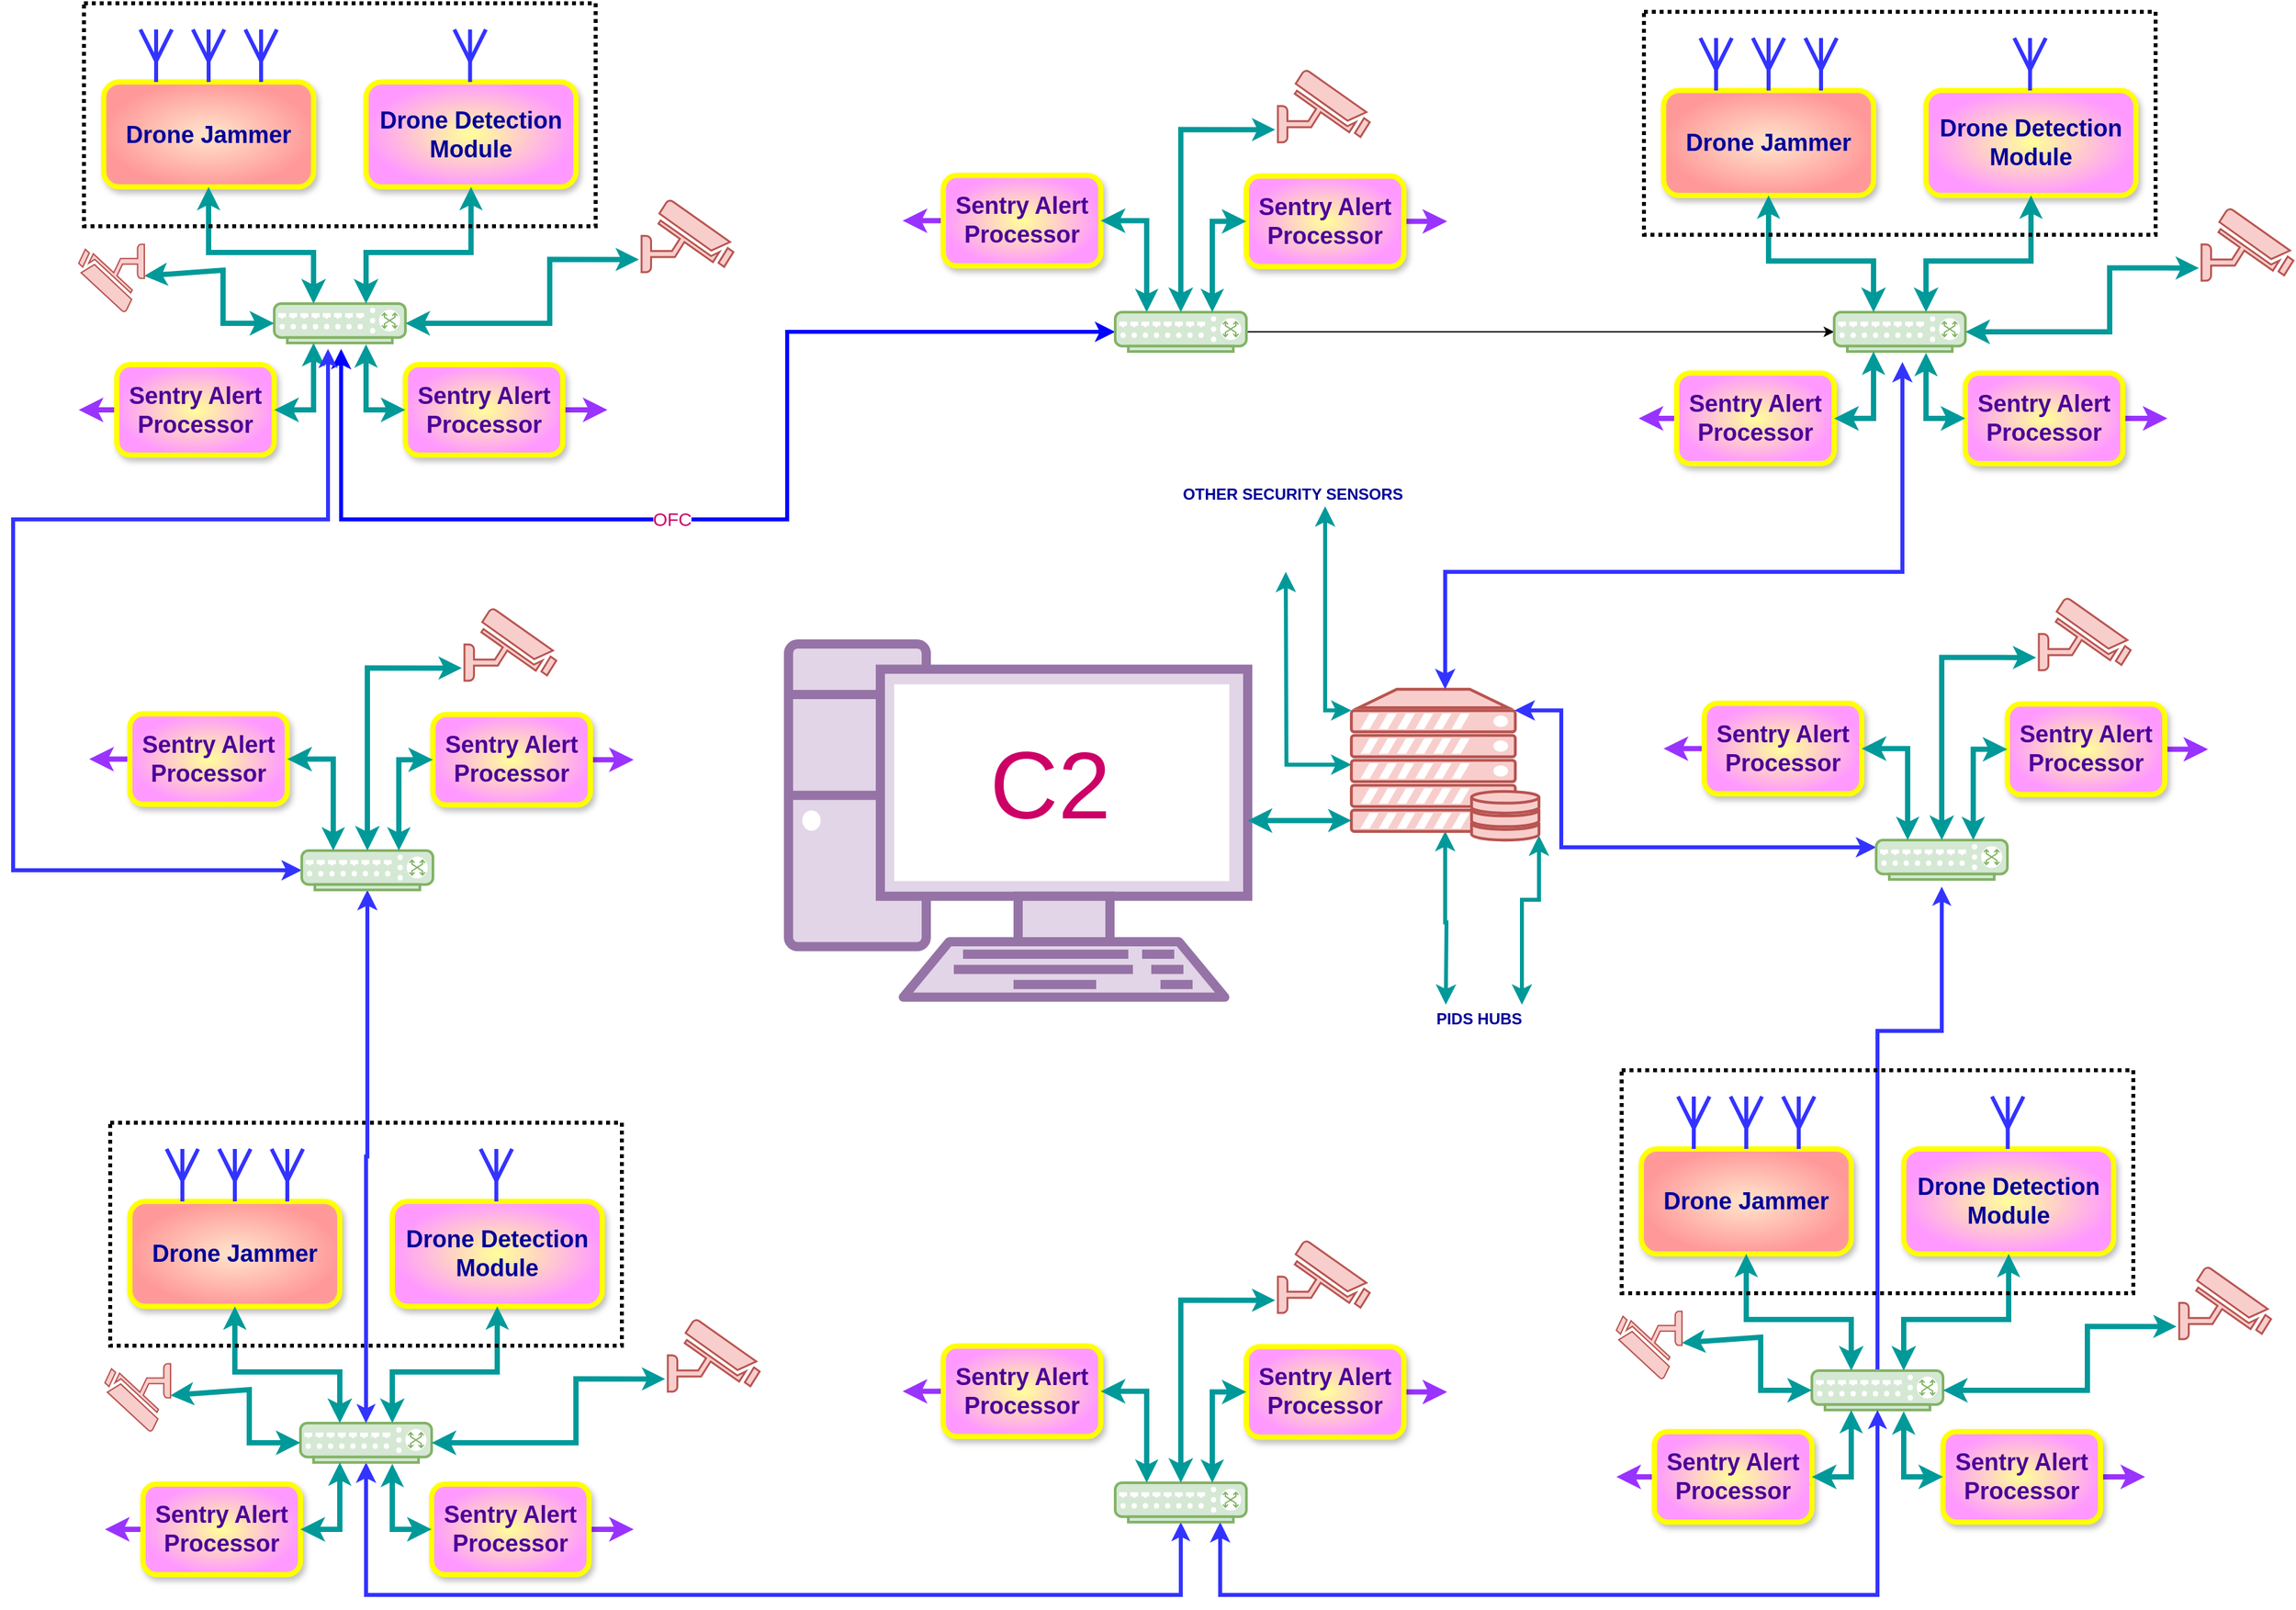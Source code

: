 <mxfile version="20.4.0" type="github">
  <diagram name="Page-1" id="90a13364-a465-7bf4-72fc-28e22215d7a0">
    <mxGraphModel dx="2703" dy="1754" grid="1" gridSize="10" guides="1" tooltips="1" connect="1" arrows="1" fold="1" page="1" pageScale="1.5" pageWidth="1169" pageHeight="826" background="none" math="0" shadow="0">
      <root>
        <mxCell id="0" style=";html=1;" />
        <mxCell id="1" style=";html=1;" parent="0" />
        <mxCell id="qJdir4sEMYx6om0qBCKZ-1" value="&lt;b&gt;&lt;font color=&quot;#000099&quot; style=&quot;&quot;&gt;Drone Detection Module&lt;/font&gt;&lt;/b&gt;&lt;b&gt;&lt;br&gt;&lt;/b&gt;" style="whiteSpace=wrap;html=1;shadow=1;fontSize=18;fillColor=#FFFF99;strokeColor=#FFFF00;gradientColor=#FF99FF;gradientDirection=radial;strokeWidth=4;rounded=1;" parent="1" vertex="1">
          <mxGeometry x="279" y="66.5" width="160" height="80" as="geometry" />
        </mxCell>
        <mxCell id="qJdir4sEMYx6om0qBCKZ-3" value="&lt;b&gt;&lt;font color=&quot;#000099&quot;&gt;Drone Jammer&lt;/font&gt;&lt;br&gt;&lt;/b&gt;" style="whiteSpace=wrap;html=1;shadow=1;fontSize=18;fillColor=#ffe6cc;strokeColor=#FFFF00;gradientColor=#FF9999;gradientDirection=radial;strokeWidth=4;rounded=1;" parent="1" vertex="1">
          <mxGeometry x="79" y="66.5" width="160" height="80" as="geometry" />
        </mxCell>
        <mxCell id="qJdir4sEMYx6om0qBCKZ-4" value="" style="endArrow=ERmany;html=1;rounded=0;fontSize=12;endFill=0;endSize=20;jumpSize=15;strokeWidth=3;strokeColor=#3333FF;" parent="1" edge="1">
          <mxGeometry width="50" height="50" relative="1" as="geometry">
            <mxPoint x="119" y="66.5" as="sourcePoint" />
            <mxPoint x="119" y="26.5" as="targetPoint" />
          </mxGeometry>
        </mxCell>
        <mxCell id="qJdir4sEMYx6om0qBCKZ-5" value="" style="endArrow=ERmany;html=1;rounded=0;fontSize=12;endFill=0;endSize=20;jumpSize=15;strokeWidth=3;strokeColor=#3333FF;" parent="1" edge="1">
          <mxGeometry width="50" height="50" relative="1" as="geometry">
            <mxPoint x="159.0" y="66.5" as="sourcePoint" />
            <mxPoint x="159.0" y="26.5" as="targetPoint" />
          </mxGeometry>
        </mxCell>
        <mxCell id="qJdir4sEMYx6om0qBCKZ-6" value="" style="endArrow=ERmany;html=1;rounded=0;fontSize=12;endFill=0;endSize=20;jumpSize=15;strokeWidth=3;strokeColor=#3333FF;" parent="1" edge="1">
          <mxGeometry width="50" height="50" relative="1" as="geometry">
            <mxPoint x="199.0" y="66.5" as="sourcePoint" />
            <mxPoint x="199.0" y="26.5" as="targetPoint" />
          </mxGeometry>
        </mxCell>
        <mxCell id="qJdir4sEMYx6om0qBCKZ-7" value="" style="endArrow=ERmany;html=1;rounded=0;fontSize=12;endFill=0;endSize=20;jumpSize=15;strokeWidth=3;strokeColor=#3333FF;" parent="1" edge="1">
          <mxGeometry width="50" height="50" relative="1" as="geometry">
            <mxPoint x="358.29" y="66.5" as="sourcePoint" />
            <mxPoint x="358.29" y="26.5" as="targetPoint" />
          </mxGeometry>
        </mxCell>
        <mxCell id="qJdir4sEMYx6om0qBCKZ-8" value="" style="verticalAlign=top;verticalLabelPosition=bottom;labelPosition=center;align=center;html=1;outlineConnect=0;fillColor=#d5e8d4;strokeColor=#82b366;gradientDirection=north;strokeWidth=2;shape=mxgraph.networks.switch;labelBackgroundColor=#FF3333;labelBorderColor=none;fontSize=12;" parent="1" vertex="1">
          <mxGeometry x="209" y="235.5" width="100" height="30" as="geometry" />
        </mxCell>
        <mxCell id="qJdir4sEMYx6om0qBCKZ-10" style="edgeStyle=orthogonalEdgeStyle;rounded=0;jumpSize=12;orthogonalLoop=1;jettySize=auto;html=1;strokeColor=#9933FF;strokeWidth=4;fontSize=12;fontColor=#000000;startArrow=none;startFill=0;endArrow=classic;endFill=1;endSize=6;" parent="1" source="qJdir4sEMYx6om0qBCKZ-11" target="qJdir4sEMYx6om0qBCKZ-12" edge="1">
          <mxGeometry relative="1" as="geometry" />
        </mxCell>
        <mxCell id="qJdir4sEMYx6om0qBCKZ-11" value="&lt;b&gt;&lt;font color=&quot;#4c0099&quot; style=&quot;&quot;&gt;Sentry Alert Processor&lt;/font&gt;&lt;/b&gt;&lt;b&gt;&lt;br&gt;&lt;/b&gt;" style="whiteSpace=wrap;html=1;shadow=1;fontSize=18;fillColor=#FFFF99;strokeColor=#FFFF00;gradientColor=#FF99FF;gradientDirection=radial;strokeWidth=4;rounded=1;" parent="1" vertex="1">
          <mxGeometry x="89" y="282" width="120" height="69" as="geometry" />
        </mxCell>
        <mxCell id="qJdir4sEMYx6om0qBCKZ-12" value="" style="shape=image;html=1;verticalAlign=top;verticalLabelPosition=bottom;labelBackgroundColor=#ffffff;imageAspect=0;aspect=fixed;image=https://cdn4.iconfinder.com/data/icons/essentials-74/24/016_-_Speaker-128.png;labelBorderColor=none;strokeColor=#00CC00;strokeWidth=3;fontSize=12;fontColor=#000000;fillColor=#FFFF99;gradientColor=#FF99FF;gradientDirection=radial;rotation=-180;" parent="1" vertex="1">
          <mxGeometry x="12" y="292.5" width="48" height="48" as="geometry" />
        </mxCell>
        <mxCell id="qJdir4sEMYx6om0qBCKZ-14" value="" style="edgeStyle=segmentEdgeStyle;endArrow=classic;html=1;rounded=0;fontSize=12;endFill=1;strokeColor=#009999;strokeWidth=4;startArrow=classic;startFill=1;entryX=0.5;entryY=1;entryDx=0;entryDy=0;endSize=5;" parent="1" source="qJdir4sEMYx6om0qBCKZ-8" target="qJdir4sEMYx6om0qBCKZ-3" edge="1">
          <mxGeometry width="50" height="50" relative="1" as="geometry">
            <mxPoint x="299.067" y="484.5" as="sourcePoint" />
            <mxPoint x="129" y="246.5" as="targetPoint" />
            <Array as="points">
              <mxPoint x="239" y="196.5" />
              <mxPoint x="159" y="196.5" />
            </Array>
          </mxGeometry>
        </mxCell>
        <mxCell id="qJdir4sEMYx6om0qBCKZ-16" value="" style="edgeStyle=segmentEdgeStyle;endArrow=classic;html=1;rounded=0;fontSize=12;endFill=1;strokeColor=#009999;strokeWidth=4;startArrow=classic;startFill=1;entryX=0.5;entryY=1;entryDx=0;entryDy=0;endSize=5;" parent="1" source="qJdir4sEMYx6om0qBCKZ-8" target="qJdir4sEMYx6om0qBCKZ-1" edge="1">
          <mxGeometry width="50" height="50" relative="1" as="geometry">
            <mxPoint x="394.0" y="304" as="sourcePoint" />
            <mxPoint x="346.52" y="167.9" as="targetPoint" />
            <Array as="points">
              <mxPoint x="279" y="196.5" />
              <mxPoint x="359" y="196.5" />
            </Array>
          </mxGeometry>
        </mxCell>
        <mxCell id="qJdir4sEMYx6om0qBCKZ-17" value="" style="edgeStyle=segmentEdgeStyle;endArrow=classic;html=1;rounded=0;fontSize=12;endFill=1;strokeColor=#009999;strokeWidth=4;startArrow=classic;startFill=1;entryX=0.5;entryY=1;entryDx=0;entryDy=0;endSize=5;exitX=1;exitY=0.5;exitDx=0;exitDy=0;" parent="1" source="qJdir4sEMYx6om0qBCKZ-11" edge="1">
          <mxGeometry width="50" height="50" relative="1" as="geometry">
            <mxPoint x="319" y="354.5" as="sourcePoint" />
            <mxPoint x="239" y="265.5" as="targetPoint" />
            <Array as="points">
              <mxPoint x="239" y="316.5" />
            </Array>
          </mxGeometry>
        </mxCell>
        <mxCell id="qJdir4sEMYx6om0qBCKZ-18" style="edgeStyle=orthogonalEdgeStyle;rounded=0;jumpSize=12;orthogonalLoop=1;jettySize=auto;html=1;strokeColor=#9933FF;strokeWidth=4;fontSize=12;fontColor=#000000;startArrow=none;startFill=0;endArrow=classic;endFill=1;endSize=6;" parent="1" source="qJdir4sEMYx6om0qBCKZ-19" target="qJdir4sEMYx6om0qBCKZ-20" edge="1">
          <mxGeometry relative="1" as="geometry" />
        </mxCell>
        <mxCell id="qJdir4sEMYx6om0qBCKZ-19" value="&lt;b&gt;&lt;font color=&quot;#4c0099&quot; style=&quot;&quot;&gt;Sentry Alert Processor&lt;/font&gt;&lt;/b&gt;&lt;b&gt;&lt;br&gt;&lt;/b&gt;" style="whiteSpace=wrap;html=1;shadow=1;fontSize=18;fillColor=#FFFF99;strokeColor=#FFFF00;gradientColor=#FF99FF;gradientDirection=radial;strokeWidth=4;rounded=1;" parent="1" vertex="1">
          <mxGeometry x="309" y="282" width="120" height="69" as="geometry" />
        </mxCell>
        <mxCell id="qJdir4sEMYx6om0qBCKZ-20" value="" style="shape=image;html=1;verticalAlign=top;verticalLabelPosition=bottom;labelBackgroundColor=#ffffff;imageAspect=0;aspect=fixed;image=https://cdn4.iconfinder.com/data/icons/essentials-74/24/016_-_Speaker-128.png;labelBorderColor=none;strokeColor=#00CC00;strokeWidth=3;fontSize=12;fontColor=#000000;fillColor=#FFFF99;gradientColor=#FF99FF;gradientDirection=radial;rotation=0;" parent="1" vertex="1">
          <mxGeometry x="463" y="292.5" width="48" height="48" as="geometry" />
        </mxCell>
        <mxCell id="qJdir4sEMYx6om0qBCKZ-21" value="" style="edgeStyle=segmentEdgeStyle;endArrow=classic;html=1;rounded=0;fontSize=12;endFill=1;strokeColor=#009999;strokeWidth=4;startArrow=classic;startFill=1;endSize=5;exitX=0;exitY=0.5;exitDx=0;exitDy=0;" parent="1" source="qJdir4sEMYx6om0qBCKZ-19" edge="1">
          <mxGeometry width="50" height="50" relative="1" as="geometry">
            <mxPoint x="199" y="380.0" as="sourcePoint" />
            <mxPoint x="279" y="266.5" as="targetPoint" />
            <Array as="points">
              <mxPoint x="279" y="316.5" />
            </Array>
          </mxGeometry>
        </mxCell>
        <mxCell id="qJdir4sEMYx6om0qBCKZ-22" value="" style="verticalAlign=top;verticalLabelPosition=bottom;labelPosition=center;align=center;html=1;outlineConnect=0;fillColor=#f8cecc;strokeColor=#b85450;gradientDirection=north;strokeWidth=2;shape=mxgraph.networks.security_camera;labelBackgroundColor=#FF3333;labelBorderColor=#FF0080;fontSize=12;" parent="1" vertex="1">
          <mxGeometry x="489" y="156.5" width="70" height="55" as="geometry" />
        </mxCell>
        <mxCell id="qJdir4sEMYx6om0qBCKZ-23" value="" style="edgeStyle=segmentEdgeStyle;endArrow=classic;html=1;rounded=0;fontSize=12;endFill=1;strokeColor=#009999;strokeWidth=4;startArrow=classic;startFill=1;entryX=-0.029;entryY=0.824;entryDx=0;entryDy=0;endSize=5;entryPerimeter=0;exitX=1;exitY=0.5;exitDx=0;exitDy=0;exitPerimeter=0;" parent="1" source="qJdir4sEMYx6om0qBCKZ-8" target="qJdir4sEMYx6om0qBCKZ-22" edge="1">
          <mxGeometry width="50" height="50" relative="1" as="geometry">
            <mxPoint x="359.0" y="265.5" as="sourcePoint" />
            <mxPoint x="439" y="176.5" as="targetPoint" />
            <Array as="points">
              <mxPoint x="419" y="250.5" />
              <mxPoint x="419" y="201.5" />
            </Array>
          </mxGeometry>
        </mxCell>
        <mxCell id="qJdir4sEMYx6om0qBCKZ-43" value="" style="rounded=0;whiteSpace=wrap;html=1;labelBackgroundColor=#99FFFF;labelBorderColor=none;strokeColor=default;strokeWidth=3;fontSize=24;fontColor=#4C0099;fillColor=none;gradientColor=#FF99FF;gradientDirection=radial;dashed=1;dashPattern=1 1;glass=0;perimeterSpacing=5;spacingBottom=14;" parent="1" vertex="1">
          <mxGeometry x="64" y="6.5" width="390" height="170" as="geometry" />
        </mxCell>
        <mxCell id="_BrmWpNIPEvQQnOcIm28-1" style="edgeStyle=orthogonalEdgeStyle;rounded=0;orthogonalLoop=1;jettySize=auto;html=1;exitX=0.5;exitY=0.94;exitDx=0;exitDy=0;exitPerimeter=0;strokeColor=#009999;strokeWidth=3;fontSize=72;fontColor=#CC0066;startArrow=classic;startFill=1;endSize=6;" parent="1" source="qJdir4sEMYx6om0qBCKZ-46" edge="1">
          <mxGeometry relative="1" as="geometry">
            <mxPoint x="1102" y="770" as="targetPoint" />
          </mxGeometry>
        </mxCell>
        <mxCell id="_BrmWpNIPEvQQnOcIm28-2" style="edgeStyle=orthogonalEdgeStyle;rounded=0;orthogonalLoop=1;jettySize=auto;html=1;exitX=0;exitY=0.5;exitDx=0;exitDy=0;exitPerimeter=0;strokeColor=#009999;strokeWidth=3;fontSize=72;fontColor=#CC0066;startArrow=classic;startFill=1;endSize=6;" parent="1" source="qJdir4sEMYx6om0qBCKZ-46" edge="1">
          <mxGeometry relative="1" as="geometry">
            <mxPoint x="980" y="440" as="targetPoint" />
          </mxGeometry>
        </mxCell>
        <mxCell id="_BrmWpNIPEvQQnOcIm28-3" style="edgeStyle=orthogonalEdgeStyle;rounded=0;orthogonalLoop=1;jettySize=auto;html=1;exitX=0;exitY=0.14;exitDx=0;exitDy=0;exitPerimeter=0;strokeColor=#009999;strokeWidth=3;fontSize=72;fontColor=#CC0066;startArrow=classic;startFill=1;endSize=6;" parent="1" source="qJdir4sEMYx6om0qBCKZ-46" edge="1">
          <mxGeometry relative="1" as="geometry">
            <mxPoint x="1010" y="390" as="targetPoint" />
          </mxGeometry>
        </mxCell>
        <mxCell id="_BrmWpNIPEvQQnOcIm28-4" style="edgeStyle=orthogonalEdgeStyle;rounded=0;orthogonalLoop=1;jettySize=auto;html=1;exitX=1;exitY=0.97;exitDx=0;exitDy=0;exitPerimeter=0;strokeColor=#009999;strokeWidth=3;fontSize=72;fontColor=#CC0066;startArrow=classic;startFill=1;endSize=6;" parent="1" source="qJdir4sEMYx6om0qBCKZ-46" edge="1">
          <mxGeometry relative="1" as="geometry">
            <mxPoint x="1160" y="770" as="targetPoint" />
            <Array as="points">
              <mxPoint x="1173" y="690" />
              <mxPoint x="1160" y="690" />
            </Array>
          </mxGeometry>
        </mxCell>
        <mxCell id="qJdir4sEMYx6om0qBCKZ-46" value="" style="verticalAlign=top;verticalLabelPosition=bottom;labelPosition=center;align=center;html=1;outlineConnect=0;fillColor=#f8cecc;strokeColor=#b85450;gradientDirection=north;strokeWidth=2;shape=mxgraph.networks.server_storage;" parent="1" vertex="1">
          <mxGeometry x="1030" y="529.5" width="143" height="115" as="geometry" />
        </mxCell>
        <mxCell id="qJdir4sEMYx6om0qBCKZ-192" style="edgeStyle=orthogonalEdgeStyle;rounded=0;orthogonalLoop=1;jettySize=auto;html=1;endSize=6;exitX=0.5;exitY=0;exitDx=0;exitDy=0;exitPerimeter=0;strokeColor=#3333FF;strokeWidth=3;startArrow=classic;startFill=1;" parent="1" source="qJdir4sEMYx6om0qBCKZ-46" edge="1">
          <mxGeometry relative="1" as="geometry">
            <mxPoint x="1450" y="280" as="targetPoint" />
            <Array as="points">
              <mxPoint x="1102" y="440" />
              <mxPoint x="1450" y="440" />
            </Array>
          </mxGeometry>
        </mxCell>
        <mxCell id="qJdir4sEMYx6om0qBCKZ-47" value="" style="verticalAlign=top;verticalLabelPosition=bottom;labelPosition=center;align=center;html=1;outlineConnect=0;fillColor=#e1d5e7;strokeColor=#9673a6;gradientDirection=north;strokeWidth=2;shape=mxgraph.networks.pc;" parent="1" vertex="1">
          <mxGeometry x="601" y="495" width="350" height="269.25" as="geometry" />
        </mxCell>
        <mxCell id="qJdir4sEMYx6om0qBCKZ-184" style="edgeStyle=orthogonalEdgeStyle;rounded=0;orthogonalLoop=1;jettySize=auto;html=1;endSize=6;strokeWidth=3;strokeColor=#0000FF;startArrow=classic;startFill=1;" parent="1" source="qJdir4sEMYx6om0qBCKZ-48" edge="1">
          <mxGeometry relative="1" as="geometry">
            <mxPoint x="260" y="270" as="targetPoint" />
            <Array as="points">
              <mxPoint x="600" y="257" />
              <mxPoint x="600" y="400" />
              <mxPoint x="260" y="400" />
            </Array>
          </mxGeometry>
        </mxCell>
        <mxCell id="qJdir4sEMYx6om0qBCKZ-193" value="&lt;font color=&quot;#cc0066&quot; style=&quot;font-size: 14px;&quot;&gt;OFC&lt;/font&gt;" style="edgeLabel;html=1;align=center;verticalAlign=middle;resizable=0;points=[];" parent="qJdir4sEMYx6om0qBCKZ-184" vertex="1" connectable="0">
          <mxGeometry x="-0.009" y="3" relative="1" as="geometry">
            <mxPoint x="-54" y="-3" as="offset" />
          </mxGeometry>
        </mxCell>
        <mxCell id="qJdir4sEMYx6om0qBCKZ-191" style="edgeStyle=orthogonalEdgeStyle;rounded=0;orthogonalLoop=1;jettySize=auto;html=1;entryX=0;entryY=0.5;entryDx=0;entryDy=0;entryPerimeter=0;endSize=5;" parent="1" source="qJdir4sEMYx6om0qBCKZ-48" target="qJdir4sEMYx6om0qBCKZ-87" edge="1">
          <mxGeometry relative="1" as="geometry" />
        </mxCell>
        <mxCell id="qJdir4sEMYx6om0qBCKZ-48" value="" style="verticalAlign=top;verticalLabelPosition=bottom;labelPosition=center;align=center;html=1;outlineConnect=0;fillColor=#d5e8d4;strokeColor=#82b366;gradientDirection=north;strokeWidth=2;shape=mxgraph.networks.switch;labelBackgroundColor=#FF3333;labelBorderColor=none;fontSize=12;" parent="1" vertex="1">
          <mxGeometry x="850" y="242" width="100" height="30" as="geometry" />
        </mxCell>
        <mxCell id="qJdir4sEMYx6om0qBCKZ-49" style="edgeStyle=orthogonalEdgeStyle;rounded=0;jumpSize=12;orthogonalLoop=1;jettySize=auto;html=1;strokeColor=#9933FF;strokeWidth=4;fontSize=12;fontColor=#000000;startArrow=none;startFill=0;endArrow=classic;endFill=1;endSize=6;" parent="1" source="qJdir4sEMYx6om0qBCKZ-50" target="qJdir4sEMYx6om0qBCKZ-51" edge="1">
          <mxGeometry relative="1" as="geometry" />
        </mxCell>
        <mxCell id="qJdir4sEMYx6om0qBCKZ-50" value="&lt;b&gt;&lt;font color=&quot;#4c0099&quot; style=&quot;&quot;&gt;Sentry Alert Processor&lt;/font&gt;&lt;/b&gt;&lt;b&gt;&lt;br&gt;&lt;/b&gt;" style="whiteSpace=wrap;html=1;shadow=1;fontSize=18;fillColor=#FFFF99;strokeColor=#FFFF00;gradientColor=#FF99FF;gradientDirection=radial;strokeWidth=4;rounded=1;" parent="1" vertex="1">
          <mxGeometry x="719" y="137.75" width="120" height="69" as="geometry" />
        </mxCell>
        <mxCell id="qJdir4sEMYx6om0qBCKZ-51" value="" style="shape=image;html=1;verticalAlign=top;verticalLabelPosition=bottom;labelBackgroundColor=#ffffff;imageAspect=0;aspect=fixed;image=https://cdn4.iconfinder.com/data/icons/essentials-74/24/016_-_Speaker-128.png;labelBorderColor=none;strokeColor=#00CC00;strokeWidth=3;fontSize=12;fontColor=#000000;fillColor=#FFFF99;gradientColor=#FF99FF;gradientDirection=radial;rotation=-180;" parent="1" vertex="1">
          <mxGeometry x="640" y="148.25" width="48" height="48" as="geometry" />
        </mxCell>
        <mxCell id="qJdir4sEMYx6om0qBCKZ-54" value="" style="edgeStyle=segmentEdgeStyle;endArrow=classic;html=1;rounded=0;fontSize=12;endFill=1;strokeColor=#009999;strokeWidth=4;startArrow=classic;startFill=1;endSize=5;exitX=1;exitY=0.5;exitDx=0;exitDy=0;" parent="1" source="qJdir4sEMYx6om0qBCKZ-50" target="qJdir4sEMYx6om0qBCKZ-48" edge="1">
          <mxGeometry width="50" height="50" relative="1" as="geometry">
            <mxPoint x="954" y="210.75" as="sourcePoint" />
            <mxPoint x="874" y="237.5" as="targetPoint" />
            <Array as="points">
              <mxPoint x="874" y="172.5" />
            </Array>
          </mxGeometry>
        </mxCell>
        <mxCell id="qJdir4sEMYx6om0qBCKZ-55" style="edgeStyle=orthogonalEdgeStyle;rounded=0;jumpSize=12;orthogonalLoop=1;jettySize=auto;html=1;strokeColor=#9933FF;strokeWidth=4;fontSize=12;fontColor=#000000;startArrow=none;startFill=0;endArrow=classic;endFill=1;endSize=6;" parent="1" source="qJdir4sEMYx6om0qBCKZ-56" target="qJdir4sEMYx6om0qBCKZ-57" edge="1">
          <mxGeometry relative="1" as="geometry" />
        </mxCell>
        <mxCell id="qJdir4sEMYx6om0qBCKZ-56" value="&lt;b&gt;&lt;font color=&quot;#4c0099&quot; style=&quot;&quot;&gt;Sentry Alert Processor&lt;/font&gt;&lt;/b&gt;&lt;b&gt;&lt;br&gt;&lt;/b&gt;" style="whiteSpace=wrap;html=1;shadow=1;fontSize=18;fillColor=#FFFF99;strokeColor=#FFFF00;gradientColor=#FF99FF;gradientDirection=radial;strokeWidth=4;rounded=1;" parent="1" vertex="1">
          <mxGeometry x="950" y="138.25" width="120" height="69" as="geometry" />
        </mxCell>
        <mxCell id="qJdir4sEMYx6om0qBCKZ-57" value="" style="shape=image;html=1;verticalAlign=top;verticalLabelPosition=bottom;labelBackgroundColor=#ffffff;imageAspect=0;aspect=fixed;image=https://cdn4.iconfinder.com/data/icons/essentials-74/24/016_-_Speaker-128.png;labelBorderColor=none;strokeColor=#00CC00;strokeWidth=3;fontSize=12;fontColor=#000000;fillColor=#FFFF99;gradientColor=#FF99FF;gradientDirection=radial;rotation=0;" parent="1" vertex="1">
          <mxGeometry x="1103" y="148.75" width="48" height="48" as="geometry" />
        </mxCell>
        <mxCell id="qJdir4sEMYx6om0qBCKZ-58" value="" style="edgeStyle=segmentEdgeStyle;endArrow=classic;html=1;rounded=0;fontSize=12;endFill=1;strokeColor=#009999;strokeWidth=4;startArrow=classic;startFill=1;endSize=5;exitX=0;exitY=0.5;exitDx=0;exitDy=0;" parent="1" source="qJdir4sEMYx6om0qBCKZ-56" target="qJdir4sEMYx6om0qBCKZ-48" edge="1">
          <mxGeometry width="50" height="50" relative="1" as="geometry">
            <mxPoint x="834" y="236.25" as="sourcePoint" />
            <mxPoint x="914" y="122.75" as="targetPoint" />
            <Array as="points">
              <mxPoint x="924" y="172.5" />
            </Array>
          </mxGeometry>
        </mxCell>
        <mxCell id="qJdir4sEMYx6om0qBCKZ-59" value="" style="verticalAlign=top;verticalLabelPosition=bottom;labelPosition=center;align=center;html=1;outlineConnect=0;fillColor=#f8cecc;strokeColor=#b85450;gradientDirection=north;strokeWidth=2;shape=mxgraph.networks.security_camera;labelBackgroundColor=#FF3333;labelBorderColor=#FF0080;fontSize=12;" parent="1" vertex="1">
          <mxGeometry x="974" y="57.5" width="70" height="55" as="geometry" />
        </mxCell>
        <mxCell id="qJdir4sEMYx6om0qBCKZ-60" value="" style="edgeStyle=segmentEdgeStyle;endArrow=classic;html=1;rounded=0;fontSize=12;endFill=1;strokeColor=#009999;strokeWidth=4;startArrow=classic;startFill=1;entryX=-0.029;entryY=0.824;entryDx=0;entryDy=0;endSize=5;entryPerimeter=0;" parent="1" source="qJdir4sEMYx6om0qBCKZ-48" target="qJdir4sEMYx6om0qBCKZ-59" edge="1">
          <mxGeometry width="50" height="50" relative="1" as="geometry">
            <mxPoint x="994.0" y="121.75" as="sourcePoint" />
            <mxPoint x="1074" y="32.75" as="targetPoint" />
            <Array as="points">
              <mxPoint x="900" y="102.5" />
            </Array>
          </mxGeometry>
        </mxCell>
        <mxCell id="qJdir4sEMYx6om0qBCKZ-81" value="&lt;b&gt;&lt;font color=&quot;#000099&quot; style=&quot;&quot;&gt;Drone Detection Module&lt;/font&gt;&lt;/b&gt;&lt;b&gt;&lt;br&gt;&lt;/b&gt;" style="whiteSpace=wrap;html=1;shadow=1;fontSize=18;fillColor=#FFFF99;strokeColor=#FFFF00;gradientColor=#FF99FF;gradientDirection=radial;strokeWidth=4;rounded=1;" parent="1" vertex="1">
          <mxGeometry x="1468" y="73" width="160" height="80" as="geometry" />
        </mxCell>
        <mxCell id="qJdir4sEMYx6om0qBCKZ-82" value="&lt;b&gt;&lt;font color=&quot;#000099&quot;&gt;Drone Jammer&lt;/font&gt;&lt;br&gt;&lt;/b&gt;" style="whiteSpace=wrap;html=1;shadow=1;fontSize=18;fillColor=#ffe6cc;strokeColor=#FFFF00;gradientColor=#FF9999;gradientDirection=radial;strokeWidth=4;rounded=1;" parent="1" vertex="1">
          <mxGeometry x="1268" y="73" width="160" height="80" as="geometry" />
        </mxCell>
        <mxCell id="qJdir4sEMYx6om0qBCKZ-83" value="" style="endArrow=ERmany;html=1;rounded=0;fontSize=12;endFill=0;endSize=20;jumpSize=15;strokeWidth=3;strokeColor=#3333FF;" parent="1" edge="1">
          <mxGeometry width="50" height="50" relative="1" as="geometry">
            <mxPoint x="1308" y="73" as="sourcePoint" />
            <mxPoint x="1308" y="33" as="targetPoint" />
          </mxGeometry>
        </mxCell>
        <mxCell id="qJdir4sEMYx6om0qBCKZ-84" value="" style="endArrow=ERmany;html=1;rounded=0;fontSize=12;endFill=0;endSize=20;jumpSize=15;strokeWidth=3;strokeColor=#3333FF;" parent="1" edge="1">
          <mxGeometry width="50" height="50" relative="1" as="geometry">
            <mxPoint x="1348" y="73" as="sourcePoint" />
            <mxPoint x="1348" y="33" as="targetPoint" />
          </mxGeometry>
        </mxCell>
        <mxCell id="qJdir4sEMYx6om0qBCKZ-85" value="" style="endArrow=ERmany;html=1;rounded=0;fontSize=12;endFill=0;endSize=20;jumpSize=15;strokeWidth=3;strokeColor=#3333FF;" parent="1" edge="1">
          <mxGeometry width="50" height="50" relative="1" as="geometry">
            <mxPoint x="1388" y="73" as="sourcePoint" />
            <mxPoint x="1388" y="33" as="targetPoint" />
          </mxGeometry>
        </mxCell>
        <mxCell id="qJdir4sEMYx6om0qBCKZ-86" value="" style="endArrow=ERmany;html=1;rounded=0;fontSize=12;endFill=0;endSize=20;jumpSize=15;strokeWidth=3;strokeColor=#3333FF;" parent="1" edge="1">
          <mxGeometry width="50" height="50" relative="1" as="geometry">
            <mxPoint x="1547.29" y="73" as="sourcePoint" />
            <mxPoint x="1547.29" y="33" as="targetPoint" />
          </mxGeometry>
        </mxCell>
        <mxCell id="qJdir4sEMYx6om0qBCKZ-87" value="" style="verticalAlign=top;verticalLabelPosition=bottom;labelPosition=center;align=center;html=1;outlineConnect=0;fillColor=#d5e8d4;strokeColor=#82b366;gradientDirection=north;strokeWidth=2;shape=mxgraph.networks.switch;labelBackgroundColor=#FF3333;labelBorderColor=none;fontSize=12;" parent="1" vertex="1">
          <mxGeometry x="1398" y="242" width="100" height="30" as="geometry" />
        </mxCell>
        <mxCell id="qJdir4sEMYx6om0qBCKZ-88" style="edgeStyle=orthogonalEdgeStyle;rounded=0;jumpSize=12;orthogonalLoop=1;jettySize=auto;html=1;strokeColor=#9933FF;strokeWidth=4;fontSize=12;fontColor=#000000;startArrow=none;startFill=0;endArrow=classic;endFill=1;endSize=6;" parent="1" source="qJdir4sEMYx6om0qBCKZ-89" target="qJdir4sEMYx6om0qBCKZ-90" edge="1">
          <mxGeometry relative="1" as="geometry" />
        </mxCell>
        <mxCell id="qJdir4sEMYx6om0qBCKZ-89" value="&lt;b&gt;&lt;font color=&quot;#4c0099&quot; style=&quot;&quot;&gt;Sentry Alert Processor&lt;/font&gt;&lt;/b&gt;&lt;b&gt;&lt;br&gt;&lt;/b&gt;" style="whiteSpace=wrap;html=1;shadow=1;fontSize=18;fillColor=#FFFF99;strokeColor=#FFFF00;gradientColor=#FF99FF;gradientDirection=radial;strokeWidth=4;rounded=1;" parent="1" vertex="1">
          <mxGeometry x="1278" y="288.5" width="120" height="69" as="geometry" />
        </mxCell>
        <mxCell id="qJdir4sEMYx6om0qBCKZ-90" value="" style="shape=image;html=1;verticalAlign=top;verticalLabelPosition=bottom;labelBackgroundColor=#ffffff;imageAspect=0;aspect=fixed;image=https://cdn4.iconfinder.com/data/icons/essentials-74/24/016_-_Speaker-128.png;labelBorderColor=none;strokeColor=#00CC00;strokeWidth=3;fontSize=12;fontColor=#000000;fillColor=#FFFF99;gradientColor=#FF99FF;gradientDirection=radial;rotation=-180;" parent="1" vertex="1">
          <mxGeometry x="1201" y="299" width="48" height="48" as="geometry" />
        </mxCell>
        <mxCell id="qJdir4sEMYx6om0qBCKZ-91" value="" style="edgeStyle=segmentEdgeStyle;endArrow=classic;html=1;rounded=0;fontSize=12;endFill=1;strokeColor=#009999;strokeWidth=4;startArrow=classic;startFill=1;entryX=0.5;entryY=1;entryDx=0;entryDy=0;endSize=5;" parent="1" source="qJdir4sEMYx6om0qBCKZ-87" target="qJdir4sEMYx6om0qBCKZ-82" edge="1">
          <mxGeometry width="50" height="50" relative="1" as="geometry">
            <mxPoint x="1488.067" y="491" as="sourcePoint" />
            <mxPoint x="1318" y="253" as="targetPoint" />
            <Array as="points">
              <mxPoint x="1428" y="203" />
              <mxPoint x="1348" y="203" />
            </Array>
          </mxGeometry>
        </mxCell>
        <mxCell id="qJdir4sEMYx6om0qBCKZ-92" value="" style="edgeStyle=segmentEdgeStyle;endArrow=classic;html=1;rounded=0;fontSize=12;endFill=1;strokeColor=#009999;strokeWidth=4;startArrow=classic;startFill=1;entryX=0.5;entryY=1;entryDx=0;entryDy=0;endSize=5;" parent="1" source="qJdir4sEMYx6om0qBCKZ-87" target="qJdir4sEMYx6om0qBCKZ-81" edge="1">
          <mxGeometry width="50" height="50" relative="1" as="geometry">
            <mxPoint x="1583.0" y="310.5" as="sourcePoint" />
            <mxPoint x="1535.52" y="174.4" as="targetPoint" />
            <Array as="points">
              <mxPoint x="1468" y="203" />
              <mxPoint x="1548" y="203" />
            </Array>
          </mxGeometry>
        </mxCell>
        <mxCell id="qJdir4sEMYx6om0qBCKZ-93" value="" style="edgeStyle=segmentEdgeStyle;endArrow=classic;html=1;rounded=0;fontSize=12;endFill=1;strokeColor=#009999;strokeWidth=4;startArrow=classic;startFill=1;entryX=0.5;entryY=1;entryDx=0;entryDy=0;endSize=5;exitX=1;exitY=0.5;exitDx=0;exitDy=0;" parent="1" source="qJdir4sEMYx6om0qBCKZ-89" edge="1">
          <mxGeometry width="50" height="50" relative="1" as="geometry">
            <mxPoint x="1508" y="361" as="sourcePoint" />
            <mxPoint x="1428" y="272" as="targetPoint" />
            <Array as="points">
              <mxPoint x="1428" y="323" />
            </Array>
          </mxGeometry>
        </mxCell>
        <mxCell id="qJdir4sEMYx6om0qBCKZ-94" style="edgeStyle=orthogonalEdgeStyle;rounded=0;jumpSize=12;orthogonalLoop=1;jettySize=auto;html=1;strokeColor=#9933FF;strokeWidth=4;fontSize=12;fontColor=#000000;startArrow=none;startFill=0;endArrow=classic;endFill=1;endSize=6;" parent="1" source="qJdir4sEMYx6om0qBCKZ-95" target="qJdir4sEMYx6om0qBCKZ-96" edge="1">
          <mxGeometry relative="1" as="geometry" />
        </mxCell>
        <mxCell id="qJdir4sEMYx6om0qBCKZ-95" value="&lt;b&gt;&lt;font color=&quot;#4c0099&quot; style=&quot;&quot;&gt;Sentry Alert Processor&lt;/font&gt;&lt;/b&gt;&lt;b&gt;&lt;br&gt;&lt;/b&gt;" style="whiteSpace=wrap;html=1;shadow=1;fontSize=18;fillColor=#FFFF99;strokeColor=#FFFF00;gradientColor=#FF99FF;gradientDirection=radial;strokeWidth=4;rounded=1;" parent="1" vertex="1">
          <mxGeometry x="1498" y="288.5" width="120" height="69" as="geometry" />
        </mxCell>
        <mxCell id="qJdir4sEMYx6om0qBCKZ-96" value="" style="shape=image;html=1;verticalAlign=top;verticalLabelPosition=bottom;labelBackgroundColor=#ffffff;imageAspect=0;aspect=fixed;image=https://cdn4.iconfinder.com/data/icons/essentials-74/24/016_-_Speaker-128.png;labelBorderColor=none;strokeColor=#00CC00;strokeWidth=3;fontSize=12;fontColor=#000000;fillColor=#FFFF99;gradientColor=#FF99FF;gradientDirection=radial;rotation=0;" parent="1" vertex="1">
          <mxGeometry x="1652" y="299" width="48" height="48" as="geometry" />
        </mxCell>
        <mxCell id="qJdir4sEMYx6om0qBCKZ-97" value="" style="edgeStyle=segmentEdgeStyle;endArrow=classic;html=1;rounded=0;fontSize=12;endFill=1;strokeColor=#009999;strokeWidth=4;startArrow=classic;startFill=1;endSize=5;exitX=0;exitY=0.5;exitDx=0;exitDy=0;" parent="1" source="qJdir4sEMYx6om0qBCKZ-95" edge="1">
          <mxGeometry width="50" height="50" relative="1" as="geometry">
            <mxPoint x="1388" y="386.5" as="sourcePoint" />
            <mxPoint x="1468" y="273" as="targetPoint" />
            <Array as="points">
              <mxPoint x="1468" y="323" />
            </Array>
          </mxGeometry>
        </mxCell>
        <mxCell id="qJdir4sEMYx6om0qBCKZ-98" value="" style="verticalAlign=top;verticalLabelPosition=bottom;labelPosition=center;align=center;html=1;outlineConnect=0;fillColor=#f8cecc;strokeColor=#b85450;gradientDirection=north;strokeWidth=2;shape=mxgraph.networks.security_camera;labelBackgroundColor=#FF3333;labelBorderColor=#FF0080;fontSize=12;" parent="1" vertex="1">
          <mxGeometry x="1678" y="163" width="70" height="55" as="geometry" />
        </mxCell>
        <mxCell id="qJdir4sEMYx6om0qBCKZ-99" value="" style="edgeStyle=segmentEdgeStyle;endArrow=classic;html=1;rounded=0;fontSize=12;endFill=1;strokeColor=#009999;strokeWidth=4;startArrow=classic;startFill=1;entryX=-0.029;entryY=0.824;entryDx=0;entryDy=0;endSize=5;entryPerimeter=0;exitX=1;exitY=0.5;exitDx=0;exitDy=0;exitPerimeter=0;" parent="1" source="qJdir4sEMYx6om0qBCKZ-87" target="qJdir4sEMYx6om0qBCKZ-98" edge="1">
          <mxGeometry width="50" height="50" relative="1" as="geometry">
            <mxPoint x="1548.0" y="272" as="sourcePoint" />
            <mxPoint x="1628" y="183" as="targetPoint" />
            <Array as="points">
              <mxPoint x="1608" y="257" />
              <mxPoint x="1608" y="208" />
            </Array>
          </mxGeometry>
        </mxCell>
        <mxCell id="qJdir4sEMYx6om0qBCKZ-100" value="" style="rounded=0;whiteSpace=wrap;html=1;labelBackgroundColor=#99FFFF;labelBorderColor=none;strokeColor=default;strokeWidth=3;fontSize=24;fontColor=#4C0099;fillColor=none;gradientColor=#FF99FF;gradientDirection=radial;dashed=1;dashPattern=1 1;glass=0;perimeterSpacing=5;spacingBottom=14;" parent="1" vertex="1">
          <mxGeometry x="1253" y="13" width="390" height="170" as="geometry" />
        </mxCell>
        <mxCell id="qJdir4sEMYx6om0qBCKZ-103" value="" style="verticalAlign=top;verticalLabelPosition=bottom;labelPosition=center;align=center;html=1;outlineConnect=0;fillColor=#f8cecc;strokeColor=#b85450;gradientDirection=north;strokeWidth=2;shape=mxgraph.networks.security_camera;labelBackgroundColor=#FF3333;labelBorderColor=#FF0080;fontSize=12;rotation=-180;" parent="1" vertex="1">
          <mxGeometry x="60" y="190.25" width="50" height="51.75" as="geometry" />
        </mxCell>
        <mxCell id="qJdir4sEMYx6om0qBCKZ-105" value="" style="edgeStyle=segmentEdgeStyle;endArrow=classic;html=1;rounded=0;fontSize=12;endFill=1;strokeColor=#009999;strokeWidth=4;startArrow=classic;startFill=1;endSize=5;exitX=0;exitY=0.5;exitDx=0;exitDy=0;exitPerimeter=0;" parent="1" source="qJdir4sEMYx6om0qBCKZ-8" target="qJdir4sEMYx6om0qBCKZ-103" edge="1">
          <mxGeometry width="50" height="50" relative="1" as="geometry">
            <mxPoint x="240" y="608.68" as="sourcePoint" />
            <mxPoint x="120" y="220" as="targetPoint" />
            <Array as="points">
              <mxPoint x="170" y="251" />
              <mxPoint x="170" y="210" />
            </Array>
          </mxGeometry>
        </mxCell>
        <mxCell id="qJdir4sEMYx6om0qBCKZ-107" value="&lt;b&gt;&lt;font color=&quot;#000099&quot; style=&quot;&quot;&gt;Drone Detection Module&lt;/font&gt;&lt;/b&gt;&lt;b&gt;&lt;br&gt;&lt;/b&gt;" style="whiteSpace=wrap;html=1;shadow=1;fontSize=18;fillColor=#FFFF99;strokeColor=#FFFF00;gradientColor=#FF99FF;gradientDirection=radial;strokeWidth=4;rounded=1;" parent="1" vertex="1">
          <mxGeometry x="1451" y="880" width="160" height="80" as="geometry" />
        </mxCell>
        <mxCell id="qJdir4sEMYx6om0qBCKZ-108" value="&lt;b&gt;&lt;font color=&quot;#000099&quot;&gt;Drone Jammer&lt;/font&gt;&lt;br&gt;&lt;/b&gt;" style="whiteSpace=wrap;html=1;shadow=1;fontSize=18;fillColor=#ffe6cc;strokeColor=#FFFF00;gradientColor=#FF9999;gradientDirection=radial;strokeWidth=4;rounded=1;" parent="1" vertex="1">
          <mxGeometry x="1251" y="880" width="160" height="80" as="geometry" />
        </mxCell>
        <mxCell id="qJdir4sEMYx6om0qBCKZ-109" value="" style="endArrow=ERmany;html=1;rounded=0;fontSize=12;endFill=0;endSize=20;jumpSize=15;strokeWidth=3;strokeColor=#3333FF;" parent="1" edge="1">
          <mxGeometry width="50" height="50" relative="1" as="geometry">
            <mxPoint x="1291" y="880" as="sourcePoint" />
            <mxPoint x="1291" y="840" as="targetPoint" />
          </mxGeometry>
        </mxCell>
        <mxCell id="qJdir4sEMYx6om0qBCKZ-110" value="" style="endArrow=ERmany;html=1;rounded=0;fontSize=12;endFill=0;endSize=20;jumpSize=15;strokeWidth=3;strokeColor=#3333FF;" parent="1" edge="1">
          <mxGeometry width="50" height="50" relative="1" as="geometry">
            <mxPoint x="1331" y="880" as="sourcePoint" />
            <mxPoint x="1331" y="840" as="targetPoint" />
          </mxGeometry>
        </mxCell>
        <mxCell id="qJdir4sEMYx6om0qBCKZ-111" value="" style="endArrow=ERmany;html=1;rounded=0;fontSize=12;endFill=0;endSize=20;jumpSize=15;strokeWidth=3;strokeColor=#3333FF;" parent="1" edge="1">
          <mxGeometry width="50" height="50" relative="1" as="geometry">
            <mxPoint x="1371" y="880" as="sourcePoint" />
            <mxPoint x="1371" y="840" as="targetPoint" />
          </mxGeometry>
        </mxCell>
        <mxCell id="qJdir4sEMYx6om0qBCKZ-112" value="" style="endArrow=ERmany;html=1;rounded=0;fontSize=12;endFill=0;endSize=20;jumpSize=15;strokeWidth=3;strokeColor=#3333FF;" parent="1" edge="1">
          <mxGeometry width="50" height="50" relative="1" as="geometry">
            <mxPoint x="1530.29" y="880" as="sourcePoint" />
            <mxPoint x="1530.29" y="840" as="targetPoint" />
          </mxGeometry>
        </mxCell>
        <mxCell id="qJdir4sEMYx6om0qBCKZ-189" style="edgeStyle=orthogonalEdgeStyle;rounded=0;orthogonalLoop=1;jettySize=auto;html=1;endSize=5;strokeColor=#3333FF;strokeWidth=3;" parent="1" source="qJdir4sEMYx6om0qBCKZ-113" edge="1">
          <mxGeometry relative="1" as="geometry">
            <mxPoint x="1480" y="680" as="targetPoint" />
            <Array as="points">
              <mxPoint x="1431" y="790" />
              <mxPoint x="1480" y="790" />
            </Array>
          </mxGeometry>
        </mxCell>
        <mxCell id="qJdir4sEMYx6om0qBCKZ-113" value="" style="verticalAlign=top;verticalLabelPosition=bottom;labelPosition=center;align=center;html=1;outlineConnect=0;fillColor=#d5e8d4;strokeColor=#82b366;gradientDirection=north;strokeWidth=2;shape=mxgraph.networks.switch;labelBackgroundColor=#FF3333;labelBorderColor=none;fontSize=12;" parent="1" vertex="1">
          <mxGeometry x="1381" y="1049" width="100" height="30" as="geometry" />
        </mxCell>
        <mxCell id="qJdir4sEMYx6om0qBCKZ-114" style="edgeStyle=orthogonalEdgeStyle;rounded=0;jumpSize=12;orthogonalLoop=1;jettySize=auto;html=1;strokeColor=#9933FF;strokeWidth=4;fontSize=12;fontColor=#000000;startArrow=none;startFill=0;endArrow=classic;endFill=1;endSize=6;" parent="1" source="qJdir4sEMYx6om0qBCKZ-115" target="qJdir4sEMYx6om0qBCKZ-116" edge="1">
          <mxGeometry relative="1" as="geometry" />
        </mxCell>
        <mxCell id="qJdir4sEMYx6om0qBCKZ-115" value="&lt;b&gt;&lt;font color=&quot;#4c0099&quot; style=&quot;&quot;&gt;Sentry Alert Processor&lt;/font&gt;&lt;/b&gt;&lt;b&gt;&lt;br&gt;&lt;/b&gt;" style="whiteSpace=wrap;html=1;shadow=1;fontSize=18;fillColor=#FFFF99;strokeColor=#FFFF00;gradientColor=#FF99FF;gradientDirection=radial;strokeWidth=4;rounded=1;" parent="1" vertex="1">
          <mxGeometry x="1261" y="1095.5" width="120" height="69" as="geometry" />
        </mxCell>
        <mxCell id="qJdir4sEMYx6om0qBCKZ-116" value="" style="shape=image;html=1;verticalAlign=top;verticalLabelPosition=bottom;labelBackgroundColor=#ffffff;imageAspect=0;aspect=fixed;image=https://cdn4.iconfinder.com/data/icons/essentials-74/24/016_-_Speaker-128.png;labelBorderColor=none;strokeColor=#00CC00;strokeWidth=3;fontSize=12;fontColor=#000000;fillColor=#FFFF99;gradientColor=#FF99FF;gradientDirection=radial;rotation=-180;" parent="1" vertex="1">
          <mxGeometry x="1184" y="1106" width="48" height="48" as="geometry" />
        </mxCell>
        <mxCell id="qJdir4sEMYx6om0qBCKZ-117" value="" style="edgeStyle=segmentEdgeStyle;endArrow=classic;html=1;rounded=0;fontSize=12;endFill=1;strokeColor=#009999;strokeWidth=4;startArrow=classic;startFill=1;entryX=0.5;entryY=1;entryDx=0;entryDy=0;endSize=5;" parent="1" source="qJdir4sEMYx6om0qBCKZ-113" target="qJdir4sEMYx6om0qBCKZ-108" edge="1">
          <mxGeometry width="50" height="50" relative="1" as="geometry">
            <mxPoint x="1471.067" y="1298" as="sourcePoint" />
            <mxPoint x="1301" y="1060" as="targetPoint" />
            <Array as="points">
              <mxPoint x="1411" y="1010" />
              <mxPoint x="1331" y="1010" />
            </Array>
          </mxGeometry>
        </mxCell>
        <mxCell id="qJdir4sEMYx6om0qBCKZ-118" value="" style="edgeStyle=segmentEdgeStyle;endArrow=classic;html=1;rounded=0;fontSize=12;endFill=1;strokeColor=#009999;strokeWidth=4;startArrow=classic;startFill=1;entryX=0.5;entryY=1;entryDx=0;entryDy=0;endSize=5;" parent="1" source="qJdir4sEMYx6om0qBCKZ-113" target="qJdir4sEMYx6om0qBCKZ-107" edge="1">
          <mxGeometry width="50" height="50" relative="1" as="geometry">
            <mxPoint x="1566.0" y="1117.5" as="sourcePoint" />
            <mxPoint x="1518.52" y="981.4" as="targetPoint" />
            <Array as="points">
              <mxPoint x="1451" y="1010" />
              <mxPoint x="1531" y="1010" />
            </Array>
          </mxGeometry>
        </mxCell>
        <mxCell id="qJdir4sEMYx6om0qBCKZ-119" value="" style="edgeStyle=segmentEdgeStyle;endArrow=classic;html=1;rounded=0;fontSize=12;endFill=1;strokeColor=#009999;strokeWidth=4;startArrow=classic;startFill=1;entryX=0.5;entryY=1;entryDx=0;entryDy=0;endSize=5;exitX=1;exitY=0.5;exitDx=0;exitDy=0;" parent="1" source="qJdir4sEMYx6om0qBCKZ-115" edge="1">
          <mxGeometry width="50" height="50" relative="1" as="geometry">
            <mxPoint x="1491" y="1168" as="sourcePoint" />
            <mxPoint x="1411" y="1079" as="targetPoint" />
            <Array as="points">
              <mxPoint x="1411" y="1130" />
            </Array>
          </mxGeometry>
        </mxCell>
        <mxCell id="qJdir4sEMYx6om0qBCKZ-120" style="edgeStyle=orthogonalEdgeStyle;rounded=0;jumpSize=12;orthogonalLoop=1;jettySize=auto;html=1;strokeColor=#9933FF;strokeWidth=4;fontSize=12;fontColor=#000000;startArrow=none;startFill=0;endArrow=classic;endFill=1;endSize=6;" parent="1" source="qJdir4sEMYx6om0qBCKZ-121" target="qJdir4sEMYx6om0qBCKZ-122" edge="1">
          <mxGeometry relative="1" as="geometry" />
        </mxCell>
        <mxCell id="qJdir4sEMYx6om0qBCKZ-121" value="&lt;b&gt;&lt;font color=&quot;#4c0099&quot; style=&quot;&quot;&gt;Sentry Alert Processor&lt;/font&gt;&lt;/b&gt;&lt;b&gt;&lt;br&gt;&lt;/b&gt;" style="whiteSpace=wrap;html=1;shadow=1;fontSize=18;fillColor=#FFFF99;strokeColor=#FFFF00;gradientColor=#FF99FF;gradientDirection=radial;strokeWidth=4;rounded=1;" parent="1" vertex="1">
          <mxGeometry x="1481" y="1095.5" width="120" height="69" as="geometry" />
        </mxCell>
        <mxCell id="qJdir4sEMYx6om0qBCKZ-122" value="" style="shape=image;html=1;verticalAlign=top;verticalLabelPosition=bottom;labelBackgroundColor=#ffffff;imageAspect=0;aspect=fixed;image=https://cdn4.iconfinder.com/data/icons/essentials-74/24/016_-_Speaker-128.png;labelBorderColor=none;strokeColor=#00CC00;strokeWidth=3;fontSize=12;fontColor=#000000;fillColor=#FFFF99;gradientColor=#FF99FF;gradientDirection=radial;rotation=0;" parent="1" vertex="1">
          <mxGeometry x="1635" y="1106" width="48" height="48" as="geometry" />
        </mxCell>
        <mxCell id="qJdir4sEMYx6om0qBCKZ-123" value="" style="edgeStyle=segmentEdgeStyle;endArrow=classic;html=1;rounded=0;fontSize=12;endFill=1;strokeColor=#009999;strokeWidth=4;startArrow=classic;startFill=1;endSize=5;exitX=0;exitY=0.5;exitDx=0;exitDy=0;" parent="1" source="qJdir4sEMYx6om0qBCKZ-121" edge="1">
          <mxGeometry width="50" height="50" relative="1" as="geometry">
            <mxPoint x="1371" y="1193.5" as="sourcePoint" />
            <mxPoint x="1451" y="1080" as="targetPoint" />
            <Array as="points">
              <mxPoint x="1451" y="1130" />
            </Array>
          </mxGeometry>
        </mxCell>
        <mxCell id="qJdir4sEMYx6om0qBCKZ-124" value="" style="verticalAlign=top;verticalLabelPosition=bottom;labelPosition=center;align=center;html=1;outlineConnect=0;fillColor=#f8cecc;strokeColor=#b85450;gradientDirection=north;strokeWidth=2;shape=mxgraph.networks.security_camera;labelBackgroundColor=#FF3333;labelBorderColor=#FF0080;fontSize=12;" parent="1" vertex="1">
          <mxGeometry x="1661" y="970" width="70" height="55" as="geometry" />
        </mxCell>
        <mxCell id="qJdir4sEMYx6om0qBCKZ-125" value="" style="edgeStyle=segmentEdgeStyle;endArrow=classic;html=1;rounded=0;fontSize=12;endFill=1;strokeColor=#009999;strokeWidth=4;startArrow=classic;startFill=1;entryX=-0.029;entryY=0.824;entryDx=0;entryDy=0;endSize=5;entryPerimeter=0;exitX=1;exitY=0.5;exitDx=0;exitDy=0;exitPerimeter=0;" parent="1" source="qJdir4sEMYx6om0qBCKZ-113" target="qJdir4sEMYx6om0qBCKZ-124" edge="1">
          <mxGeometry width="50" height="50" relative="1" as="geometry">
            <mxPoint x="1531.0" y="1079" as="sourcePoint" />
            <mxPoint x="1611" y="990" as="targetPoint" />
            <Array as="points">
              <mxPoint x="1591" y="1064" />
              <mxPoint x="1591" y="1015" />
            </Array>
          </mxGeometry>
        </mxCell>
        <mxCell id="qJdir4sEMYx6om0qBCKZ-126" value="" style="rounded=0;whiteSpace=wrap;html=1;labelBackgroundColor=#99FFFF;labelBorderColor=none;strokeColor=default;strokeWidth=3;fontSize=24;fontColor=#4C0099;fillColor=none;gradientColor=#FF99FF;gradientDirection=radial;dashed=1;dashPattern=1 1;glass=0;perimeterSpacing=5;spacingBottom=14;" parent="1" vertex="1">
          <mxGeometry x="1236" y="820" width="390" height="170" as="geometry" />
        </mxCell>
        <mxCell id="qJdir4sEMYx6om0qBCKZ-127" value="" style="verticalAlign=top;verticalLabelPosition=bottom;labelPosition=center;align=center;html=1;outlineConnect=0;fillColor=#f8cecc;strokeColor=#b85450;gradientDirection=north;strokeWidth=2;shape=mxgraph.networks.security_camera;labelBackgroundColor=#FF3333;labelBorderColor=#FF0080;fontSize=12;rotation=-180;" parent="1" vertex="1">
          <mxGeometry x="1232" y="1003.75" width="50" height="51.75" as="geometry" />
        </mxCell>
        <mxCell id="qJdir4sEMYx6om0qBCKZ-128" value="" style="edgeStyle=segmentEdgeStyle;endArrow=classic;html=1;rounded=0;fontSize=12;endFill=1;strokeColor=#009999;strokeWidth=4;startArrow=classic;startFill=1;endSize=5;exitX=0;exitY=0.5;exitDx=0;exitDy=0;exitPerimeter=0;" parent="1" source="qJdir4sEMYx6om0qBCKZ-113" target="qJdir4sEMYx6om0qBCKZ-127" edge="1">
          <mxGeometry width="50" height="50" relative="1" as="geometry">
            <mxPoint x="1412" y="1422.18" as="sourcePoint" />
            <mxPoint x="1292" y="1033.5" as="targetPoint" />
            <Array as="points">
              <mxPoint x="1342" y="1064.5" />
              <mxPoint x="1342" y="1023.5" />
            </Array>
          </mxGeometry>
        </mxCell>
        <mxCell id="qJdir4sEMYx6om0qBCKZ-129" value="&lt;b&gt;&lt;font color=&quot;#000099&quot; style=&quot;&quot;&gt;Drone Detection Module&lt;/font&gt;&lt;/b&gt;&lt;b&gt;&lt;br&gt;&lt;/b&gt;" style="whiteSpace=wrap;html=1;shadow=1;fontSize=18;fillColor=#FFFF99;strokeColor=#FFFF00;gradientColor=#FF99FF;gradientDirection=radial;strokeWidth=4;rounded=1;" parent="1" vertex="1">
          <mxGeometry x="299" y="920" width="160" height="80" as="geometry" />
        </mxCell>
        <mxCell id="qJdir4sEMYx6om0qBCKZ-130" value="&lt;b&gt;&lt;font color=&quot;#000099&quot;&gt;Drone Jammer&lt;/font&gt;&lt;br&gt;&lt;/b&gt;" style="whiteSpace=wrap;html=1;shadow=1;fontSize=18;fillColor=#ffe6cc;strokeColor=#FFFF00;gradientColor=#FF9999;gradientDirection=radial;strokeWidth=4;rounded=1;" parent="1" vertex="1">
          <mxGeometry x="99" y="920" width="160" height="80" as="geometry" />
        </mxCell>
        <mxCell id="qJdir4sEMYx6om0qBCKZ-131" value="" style="endArrow=ERmany;html=1;rounded=0;fontSize=12;endFill=0;endSize=20;jumpSize=15;strokeWidth=3;strokeColor=#3333FF;" parent="1" edge="1">
          <mxGeometry width="50" height="50" relative="1" as="geometry">
            <mxPoint x="139" y="920" as="sourcePoint" />
            <mxPoint x="139" y="880" as="targetPoint" />
          </mxGeometry>
        </mxCell>
        <mxCell id="qJdir4sEMYx6om0qBCKZ-132" value="" style="endArrow=ERmany;html=1;rounded=0;fontSize=12;endFill=0;endSize=20;jumpSize=15;strokeWidth=3;strokeColor=#3333FF;" parent="1" edge="1">
          <mxGeometry width="50" height="50" relative="1" as="geometry">
            <mxPoint x="179" y="920" as="sourcePoint" />
            <mxPoint x="179" y="880" as="targetPoint" />
          </mxGeometry>
        </mxCell>
        <mxCell id="qJdir4sEMYx6om0qBCKZ-133" value="" style="endArrow=ERmany;html=1;rounded=0;fontSize=12;endFill=0;endSize=20;jumpSize=15;strokeWidth=3;strokeColor=#3333FF;" parent="1" edge="1">
          <mxGeometry width="50" height="50" relative="1" as="geometry">
            <mxPoint x="219" y="920" as="sourcePoint" />
            <mxPoint x="219" y="880" as="targetPoint" />
          </mxGeometry>
        </mxCell>
        <mxCell id="qJdir4sEMYx6om0qBCKZ-134" value="" style="endArrow=ERmany;html=1;rounded=0;fontSize=12;endFill=0;endSize=20;jumpSize=15;strokeWidth=3;strokeColor=#3333FF;" parent="1" edge="1">
          <mxGeometry width="50" height="50" relative="1" as="geometry">
            <mxPoint x="378.29" y="920" as="sourcePoint" />
            <mxPoint x="378.29" y="880" as="targetPoint" />
          </mxGeometry>
        </mxCell>
        <mxCell id="qJdir4sEMYx6om0qBCKZ-187" style="edgeStyle=orthogonalEdgeStyle;rounded=0;orthogonalLoop=1;jettySize=auto;html=1;entryX=0.5;entryY=1;entryDx=0;entryDy=0;entryPerimeter=0;endSize=5;strokeColor=#3333FF;strokeWidth=3;startArrow=classic;startFill=1;" parent="1" source="qJdir4sEMYx6om0qBCKZ-135" target="qJdir4sEMYx6om0qBCKZ-162" edge="1">
          <mxGeometry relative="1" as="geometry">
            <Array as="points">
              <mxPoint x="279" y="1220" />
              <mxPoint x="900" y="1220" />
            </Array>
          </mxGeometry>
        </mxCell>
        <mxCell id="qJdir4sEMYx6om0qBCKZ-135" value="" style="verticalAlign=top;verticalLabelPosition=bottom;labelPosition=center;align=center;html=1;outlineConnect=0;fillColor=#d5e8d4;strokeColor=#82b366;gradientDirection=north;strokeWidth=2;shape=mxgraph.networks.switch;labelBackgroundColor=#FF3333;labelBorderColor=none;fontSize=12;" parent="1" vertex="1">
          <mxGeometry x="229" y="1089" width="100" height="30" as="geometry" />
        </mxCell>
        <mxCell id="qJdir4sEMYx6om0qBCKZ-136" style="edgeStyle=orthogonalEdgeStyle;rounded=0;jumpSize=12;orthogonalLoop=1;jettySize=auto;html=1;strokeColor=#9933FF;strokeWidth=4;fontSize=12;fontColor=#000000;startArrow=none;startFill=0;endArrow=classic;endFill=1;endSize=6;" parent="1" source="qJdir4sEMYx6om0qBCKZ-137" target="qJdir4sEMYx6om0qBCKZ-138" edge="1">
          <mxGeometry relative="1" as="geometry" />
        </mxCell>
        <mxCell id="qJdir4sEMYx6om0qBCKZ-137" value="&lt;b&gt;&lt;font color=&quot;#4c0099&quot; style=&quot;&quot;&gt;Sentry Alert Processor&lt;/font&gt;&lt;/b&gt;&lt;b&gt;&lt;br&gt;&lt;/b&gt;" style="whiteSpace=wrap;html=1;shadow=1;fontSize=18;fillColor=#FFFF99;strokeColor=#FFFF00;gradientColor=#FF99FF;gradientDirection=radial;strokeWidth=4;rounded=1;" parent="1" vertex="1">
          <mxGeometry x="109" y="1135.5" width="120" height="69" as="geometry" />
        </mxCell>
        <mxCell id="qJdir4sEMYx6om0qBCKZ-138" value="" style="shape=image;html=1;verticalAlign=top;verticalLabelPosition=bottom;labelBackgroundColor=#ffffff;imageAspect=0;aspect=fixed;image=https://cdn4.iconfinder.com/data/icons/essentials-74/24/016_-_Speaker-128.png;labelBorderColor=none;strokeColor=#00CC00;strokeWidth=3;fontSize=12;fontColor=#000000;fillColor=#FFFF99;gradientColor=#FF99FF;gradientDirection=radial;rotation=-180;" parent="1" vertex="1">
          <mxGeometry x="32" y="1146" width="48" height="48" as="geometry" />
        </mxCell>
        <mxCell id="qJdir4sEMYx6om0qBCKZ-139" value="" style="edgeStyle=segmentEdgeStyle;endArrow=classic;html=1;rounded=0;fontSize=12;endFill=1;strokeColor=#009999;strokeWidth=4;startArrow=classic;startFill=1;entryX=0.5;entryY=1;entryDx=0;entryDy=0;endSize=5;" parent="1" source="qJdir4sEMYx6om0qBCKZ-135" target="qJdir4sEMYx6om0qBCKZ-130" edge="1">
          <mxGeometry width="50" height="50" relative="1" as="geometry">
            <mxPoint x="319.067" y="1338" as="sourcePoint" />
            <mxPoint x="149" y="1100" as="targetPoint" />
            <Array as="points">
              <mxPoint x="259" y="1050" />
              <mxPoint x="179" y="1050" />
            </Array>
          </mxGeometry>
        </mxCell>
        <mxCell id="qJdir4sEMYx6om0qBCKZ-140" value="" style="edgeStyle=segmentEdgeStyle;endArrow=classic;html=1;rounded=0;fontSize=12;endFill=1;strokeColor=#009999;strokeWidth=4;startArrow=classic;startFill=1;entryX=0.5;entryY=1;entryDx=0;entryDy=0;endSize=5;" parent="1" source="qJdir4sEMYx6om0qBCKZ-135" target="qJdir4sEMYx6om0qBCKZ-129" edge="1">
          <mxGeometry width="50" height="50" relative="1" as="geometry">
            <mxPoint x="414.0" y="1157.5" as="sourcePoint" />
            <mxPoint x="366.52" y="1021.4" as="targetPoint" />
            <Array as="points">
              <mxPoint x="299" y="1050" />
              <mxPoint x="379" y="1050" />
            </Array>
          </mxGeometry>
        </mxCell>
        <mxCell id="qJdir4sEMYx6om0qBCKZ-141" value="" style="edgeStyle=segmentEdgeStyle;endArrow=classic;html=1;rounded=0;fontSize=12;endFill=1;strokeColor=#009999;strokeWidth=4;startArrow=classic;startFill=1;entryX=0.5;entryY=1;entryDx=0;entryDy=0;endSize=5;exitX=1;exitY=0.5;exitDx=0;exitDy=0;" parent="1" source="qJdir4sEMYx6om0qBCKZ-137" edge="1">
          <mxGeometry width="50" height="50" relative="1" as="geometry">
            <mxPoint x="339" y="1208" as="sourcePoint" />
            <mxPoint x="259" y="1119" as="targetPoint" />
            <Array as="points">
              <mxPoint x="259" y="1170" />
            </Array>
          </mxGeometry>
        </mxCell>
        <mxCell id="qJdir4sEMYx6om0qBCKZ-142" style="edgeStyle=orthogonalEdgeStyle;rounded=0;jumpSize=12;orthogonalLoop=1;jettySize=auto;html=1;strokeColor=#9933FF;strokeWidth=4;fontSize=12;fontColor=#000000;startArrow=none;startFill=0;endArrow=classic;endFill=1;endSize=6;" parent="1" source="qJdir4sEMYx6om0qBCKZ-143" target="qJdir4sEMYx6om0qBCKZ-144" edge="1">
          <mxGeometry relative="1" as="geometry" />
        </mxCell>
        <mxCell id="qJdir4sEMYx6om0qBCKZ-143" value="&lt;b&gt;&lt;font color=&quot;#4c0099&quot; style=&quot;&quot;&gt;Sentry Alert Processor&lt;/font&gt;&lt;/b&gt;&lt;b&gt;&lt;br&gt;&lt;/b&gt;" style="whiteSpace=wrap;html=1;shadow=1;fontSize=18;fillColor=#FFFF99;strokeColor=#FFFF00;gradientColor=#FF99FF;gradientDirection=radial;strokeWidth=4;rounded=1;" parent="1" vertex="1">
          <mxGeometry x="329" y="1135.5" width="120" height="69" as="geometry" />
        </mxCell>
        <mxCell id="qJdir4sEMYx6om0qBCKZ-144" value="" style="shape=image;html=1;verticalAlign=top;verticalLabelPosition=bottom;labelBackgroundColor=#ffffff;imageAspect=0;aspect=fixed;image=https://cdn4.iconfinder.com/data/icons/essentials-74/24/016_-_Speaker-128.png;labelBorderColor=none;strokeColor=#00CC00;strokeWidth=3;fontSize=12;fontColor=#000000;fillColor=#FFFF99;gradientColor=#FF99FF;gradientDirection=radial;rotation=0;" parent="1" vertex="1">
          <mxGeometry x="483" y="1146" width="48" height="48" as="geometry" />
        </mxCell>
        <mxCell id="qJdir4sEMYx6om0qBCKZ-145" value="" style="edgeStyle=segmentEdgeStyle;endArrow=classic;html=1;rounded=0;fontSize=12;endFill=1;strokeColor=#009999;strokeWidth=4;startArrow=classic;startFill=1;endSize=5;exitX=0;exitY=0.5;exitDx=0;exitDy=0;" parent="1" source="qJdir4sEMYx6om0qBCKZ-143" edge="1">
          <mxGeometry width="50" height="50" relative="1" as="geometry">
            <mxPoint x="219" y="1233.5" as="sourcePoint" />
            <mxPoint x="299" y="1120" as="targetPoint" />
            <Array as="points">
              <mxPoint x="299" y="1170" />
            </Array>
          </mxGeometry>
        </mxCell>
        <mxCell id="qJdir4sEMYx6om0qBCKZ-146" value="" style="verticalAlign=top;verticalLabelPosition=bottom;labelPosition=center;align=center;html=1;outlineConnect=0;fillColor=#f8cecc;strokeColor=#b85450;gradientDirection=north;strokeWidth=2;shape=mxgraph.networks.security_camera;labelBackgroundColor=#FF3333;labelBorderColor=#FF0080;fontSize=12;" parent="1" vertex="1">
          <mxGeometry x="509" y="1010" width="70" height="55" as="geometry" />
        </mxCell>
        <mxCell id="qJdir4sEMYx6om0qBCKZ-147" value="" style="edgeStyle=segmentEdgeStyle;endArrow=classic;html=1;rounded=0;fontSize=12;endFill=1;strokeColor=#009999;strokeWidth=4;startArrow=classic;startFill=1;entryX=-0.029;entryY=0.824;entryDx=0;entryDy=0;endSize=5;entryPerimeter=0;exitX=1;exitY=0.5;exitDx=0;exitDy=0;exitPerimeter=0;" parent="1" source="qJdir4sEMYx6om0qBCKZ-135" target="qJdir4sEMYx6om0qBCKZ-146" edge="1">
          <mxGeometry width="50" height="50" relative="1" as="geometry">
            <mxPoint x="379.0" y="1119" as="sourcePoint" />
            <mxPoint x="459" y="1030" as="targetPoint" />
            <Array as="points">
              <mxPoint x="439" y="1104" />
              <mxPoint x="439" y="1055" />
            </Array>
          </mxGeometry>
        </mxCell>
        <mxCell id="qJdir4sEMYx6om0qBCKZ-148" value="" style="rounded=0;whiteSpace=wrap;html=1;labelBackgroundColor=#99FFFF;labelBorderColor=none;strokeColor=default;strokeWidth=3;fontSize=24;fontColor=#4C0099;fillColor=none;gradientColor=#FF99FF;gradientDirection=radial;dashed=1;dashPattern=1 1;glass=0;perimeterSpacing=5;spacingBottom=14;" parent="1" vertex="1">
          <mxGeometry x="84" y="860" width="390" height="170" as="geometry" />
        </mxCell>
        <mxCell id="qJdir4sEMYx6om0qBCKZ-149" value="" style="verticalAlign=top;verticalLabelPosition=bottom;labelPosition=center;align=center;html=1;outlineConnect=0;fillColor=#f8cecc;strokeColor=#b85450;gradientDirection=north;strokeWidth=2;shape=mxgraph.networks.security_camera;labelBackgroundColor=#FF3333;labelBorderColor=#FF0080;fontSize=12;rotation=-180;" parent="1" vertex="1">
          <mxGeometry x="80" y="1043.75" width="50" height="51.75" as="geometry" />
        </mxCell>
        <mxCell id="qJdir4sEMYx6om0qBCKZ-150" value="" style="edgeStyle=segmentEdgeStyle;endArrow=classic;html=1;rounded=0;fontSize=12;endFill=1;strokeColor=#009999;strokeWidth=4;startArrow=classic;startFill=1;endSize=5;exitX=0;exitY=0.5;exitDx=0;exitDy=0;exitPerimeter=0;" parent="1" source="qJdir4sEMYx6om0qBCKZ-135" target="qJdir4sEMYx6om0qBCKZ-149" edge="1">
          <mxGeometry width="50" height="50" relative="1" as="geometry">
            <mxPoint x="260" y="1462.18" as="sourcePoint" />
            <mxPoint x="140" y="1073.5" as="targetPoint" />
            <Array as="points">
              <mxPoint x="190" y="1104.5" />
              <mxPoint x="190" y="1063.5" />
            </Array>
          </mxGeometry>
        </mxCell>
        <mxCell id="qJdir4sEMYx6om0qBCKZ-190" style="edgeStyle=orthogonalEdgeStyle;rounded=0;orthogonalLoop=1;jettySize=auto;html=1;entryX=0.87;entryY=0.14;entryDx=0;entryDy=0;entryPerimeter=0;endSize=6;startArrow=classic;startFill=1;strokeWidth=3;strokeColor=#3333FF;" parent="1" source="qJdir4sEMYx6om0qBCKZ-151" target="qJdir4sEMYx6om0qBCKZ-46" edge="1">
          <mxGeometry relative="1" as="geometry">
            <Array as="points">
              <mxPoint x="1190" y="650" />
              <mxPoint x="1190" y="546" />
            </Array>
          </mxGeometry>
        </mxCell>
        <mxCell id="qJdir4sEMYx6om0qBCKZ-151" value="" style="verticalAlign=top;verticalLabelPosition=bottom;labelPosition=center;align=center;html=1;outlineConnect=0;fillColor=#d5e8d4;strokeColor=#82b366;gradientDirection=north;strokeWidth=2;shape=mxgraph.networks.switch;labelBackgroundColor=#FF3333;labelBorderColor=none;fontSize=12;" parent="1" vertex="1">
          <mxGeometry x="1430" y="644.5" width="100" height="30" as="geometry" />
        </mxCell>
        <mxCell id="qJdir4sEMYx6om0qBCKZ-152" style="edgeStyle=orthogonalEdgeStyle;rounded=0;jumpSize=12;orthogonalLoop=1;jettySize=auto;html=1;strokeColor=#9933FF;strokeWidth=4;fontSize=12;fontColor=#000000;startArrow=none;startFill=0;endArrow=classic;endFill=1;endSize=6;" parent="1" source="qJdir4sEMYx6om0qBCKZ-153" target="qJdir4sEMYx6om0qBCKZ-154" edge="1">
          <mxGeometry relative="1" as="geometry" />
        </mxCell>
        <mxCell id="qJdir4sEMYx6om0qBCKZ-153" value="&lt;b&gt;&lt;font color=&quot;#4c0099&quot; style=&quot;&quot;&gt;Sentry Alert Processor&lt;/font&gt;&lt;/b&gt;&lt;b&gt;&lt;br&gt;&lt;/b&gt;" style="whiteSpace=wrap;html=1;shadow=1;fontSize=18;fillColor=#FFFF99;strokeColor=#FFFF00;gradientColor=#FF99FF;gradientDirection=radial;strokeWidth=4;rounded=1;" parent="1" vertex="1">
          <mxGeometry x="1299" y="540.25" width="120" height="69" as="geometry" />
        </mxCell>
        <mxCell id="qJdir4sEMYx6om0qBCKZ-154" value="" style="shape=image;html=1;verticalAlign=top;verticalLabelPosition=bottom;labelBackgroundColor=#ffffff;imageAspect=0;aspect=fixed;image=https://cdn4.iconfinder.com/data/icons/essentials-74/24/016_-_Speaker-128.png;labelBorderColor=none;strokeColor=#00CC00;strokeWidth=3;fontSize=12;fontColor=#000000;fillColor=#FFFF99;gradientColor=#FF99FF;gradientDirection=radial;rotation=-180;" parent="1" vertex="1">
          <mxGeometry x="1220" y="550.75" width="48" height="48" as="geometry" />
        </mxCell>
        <mxCell id="qJdir4sEMYx6om0qBCKZ-155" value="" style="edgeStyle=segmentEdgeStyle;endArrow=classic;html=1;rounded=0;fontSize=12;endFill=1;strokeColor=#009999;strokeWidth=4;startArrow=classic;startFill=1;endSize=5;exitX=1;exitY=0.5;exitDx=0;exitDy=0;" parent="1" source="qJdir4sEMYx6om0qBCKZ-153" target="qJdir4sEMYx6om0qBCKZ-151" edge="1">
          <mxGeometry width="50" height="50" relative="1" as="geometry">
            <mxPoint x="1534" y="613.25" as="sourcePoint" />
            <mxPoint x="1454" y="640" as="targetPoint" />
            <Array as="points">
              <mxPoint x="1454" y="575" />
            </Array>
          </mxGeometry>
        </mxCell>
        <mxCell id="qJdir4sEMYx6om0qBCKZ-156" style="edgeStyle=orthogonalEdgeStyle;rounded=0;jumpSize=12;orthogonalLoop=1;jettySize=auto;html=1;strokeColor=#9933FF;strokeWidth=4;fontSize=12;fontColor=#000000;startArrow=none;startFill=0;endArrow=classic;endFill=1;endSize=6;" parent="1" source="qJdir4sEMYx6om0qBCKZ-157" target="qJdir4sEMYx6om0qBCKZ-158" edge="1">
          <mxGeometry relative="1" as="geometry" />
        </mxCell>
        <mxCell id="qJdir4sEMYx6om0qBCKZ-157" value="&lt;b&gt;&lt;font color=&quot;#4c0099&quot; style=&quot;&quot;&gt;Sentry Alert Processor&lt;/font&gt;&lt;/b&gt;&lt;b&gt;&lt;br&gt;&lt;/b&gt;" style="whiteSpace=wrap;html=1;shadow=1;fontSize=18;fillColor=#FFFF99;strokeColor=#FFFF00;gradientColor=#FF99FF;gradientDirection=radial;strokeWidth=4;rounded=1;" parent="1" vertex="1">
          <mxGeometry x="1530" y="540.75" width="120" height="69" as="geometry" />
        </mxCell>
        <mxCell id="qJdir4sEMYx6om0qBCKZ-158" value="" style="shape=image;html=1;verticalAlign=top;verticalLabelPosition=bottom;labelBackgroundColor=#ffffff;imageAspect=0;aspect=fixed;image=https://cdn4.iconfinder.com/data/icons/essentials-74/24/016_-_Speaker-128.png;labelBorderColor=none;strokeColor=#00CC00;strokeWidth=3;fontSize=12;fontColor=#000000;fillColor=#FFFF99;gradientColor=#FF99FF;gradientDirection=radial;rotation=0;" parent="1" vertex="1">
          <mxGeometry x="1683" y="551.25" width="48" height="48" as="geometry" />
        </mxCell>
        <mxCell id="qJdir4sEMYx6om0qBCKZ-159" value="" style="edgeStyle=segmentEdgeStyle;endArrow=classic;html=1;rounded=0;fontSize=12;endFill=1;strokeColor=#009999;strokeWidth=4;startArrow=classic;startFill=1;endSize=5;exitX=0;exitY=0.5;exitDx=0;exitDy=0;" parent="1" source="qJdir4sEMYx6om0qBCKZ-157" target="qJdir4sEMYx6om0qBCKZ-151" edge="1">
          <mxGeometry width="50" height="50" relative="1" as="geometry">
            <mxPoint x="1414" y="638.75" as="sourcePoint" />
            <mxPoint x="1494" y="525.25" as="targetPoint" />
            <Array as="points">
              <mxPoint x="1504" y="575" />
            </Array>
          </mxGeometry>
        </mxCell>
        <mxCell id="qJdir4sEMYx6om0qBCKZ-160" value="" style="verticalAlign=top;verticalLabelPosition=bottom;labelPosition=center;align=center;html=1;outlineConnect=0;fillColor=#f8cecc;strokeColor=#b85450;gradientDirection=north;strokeWidth=2;shape=mxgraph.networks.security_camera;labelBackgroundColor=#FF3333;labelBorderColor=#FF0080;fontSize=12;" parent="1" vertex="1">
          <mxGeometry x="1554" y="460" width="70" height="55" as="geometry" />
        </mxCell>
        <mxCell id="qJdir4sEMYx6om0qBCKZ-161" value="" style="edgeStyle=segmentEdgeStyle;endArrow=classic;html=1;rounded=0;fontSize=12;endFill=1;strokeColor=#009999;strokeWidth=4;startArrow=classic;startFill=1;entryX=-0.029;entryY=0.824;entryDx=0;entryDy=0;endSize=5;entryPerimeter=0;" parent="1" source="qJdir4sEMYx6om0qBCKZ-151" target="qJdir4sEMYx6om0qBCKZ-160" edge="1">
          <mxGeometry width="50" height="50" relative="1" as="geometry">
            <mxPoint x="1574.0" y="524.25" as="sourcePoint" />
            <mxPoint x="1654" y="435.25" as="targetPoint" />
            <Array as="points">
              <mxPoint x="1480" y="505" />
            </Array>
          </mxGeometry>
        </mxCell>
        <mxCell id="qJdir4sEMYx6om0qBCKZ-188" style="edgeStyle=orthogonalEdgeStyle;rounded=0;orthogonalLoop=1;jettySize=auto;html=1;entryX=0.5;entryY=1;entryDx=0;entryDy=0;entryPerimeter=0;endSize=5;strokeColor=#3333FF;strokeWidth=3;startArrow=classic;startFill=1;" parent="1" source="qJdir4sEMYx6om0qBCKZ-162" target="qJdir4sEMYx6om0qBCKZ-113" edge="1">
          <mxGeometry relative="1" as="geometry">
            <Array as="points">
              <mxPoint x="930" y="1220" />
              <mxPoint x="1431" y="1220" />
            </Array>
          </mxGeometry>
        </mxCell>
        <mxCell id="qJdir4sEMYx6om0qBCKZ-162" value="" style="verticalAlign=top;verticalLabelPosition=bottom;labelPosition=center;align=center;html=1;outlineConnect=0;fillColor=#d5e8d4;strokeColor=#82b366;gradientDirection=north;strokeWidth=2;shape=mxgraph.networks.switch;labelBackgroundColor=#FF3333;labelBorderColor=none;fontSize=12;" parent="1" vertex="1">
          <mxGeometry x="850" y="1134.5" width="100" height="30" as="geometry" />
        </mxCell>
        <mxCell id="qJdir4sEMYx6om0qBCKZ-163" style="edgeStyle=orthogonalEdgeStyle;rounded=0;jumpSize=12;orthogonalLoop=1;jettySize=auto;html=1;strokeColor=#9933FF;strokeWidth=4;fontSize=12;fontColor=#000000;startArrow=none;startFill=0;endArrow=classic;endFill=1;endSize=6;" parent="1" source="qJdir4sEMYx6om0qBCKZ-164" target="qJdir4sEMYx6om0qBCKZ-165" edge="1">
          <mxGeometry relative="1" as="geometry" />
        </mxCell>
        <mxCell id="qJdir4sEMYx6om0qBCKZ-164" value="&lt;b&gt;&lt;font color=&quot;#4c0099&quot; style=&quot;&quot;&gt;Sentry Alert Processor&lt;/font&gt;&lt;/b&gt;&lt;b&gt;&lt;br&gt;&lt;/b&gt;" style="whiteSpace=wrap;html=1;shadow=1;fontSize=18;fillColor=#FFFF99;strokeColor=#FFFF00;gradientColor=#FF99FF;gradientDirection=radial;strokeWidth=4;rounded=1;" parent="1" vertex="1">
          <mxGeometry x="719" y="1030.25" width="120" height="69" as="geometry" />
        </mxCell>
        <mxCell id="qJdir4sEMYx6om0qBCKZ-165" value="" style="shape=image;html=1;verticalAlign=top;verticalLabelPosition=bottom;labelBackgroundColor=#ffffff;imageAspect=0;aspect=fixed;image=https://cdn4.iconfinder.com/data/icons/essentials-74/24/016_-_Speaker-128.png;labelBorderColor=none;strokeColor=#00CC00;strokeWidth=3;fontSize=12;fontColor=#000000;fillColor=#FFFF99;gradientColor=#FF99FF;gradientDirection=radial;rotation=-180;" parent="1" vertex="1">
          <mxGeometry x="640" y="1040.75" width="48" height="48" as="geometry" />
        </mxCell>
        <mxCell id="qJdir4sEMYx6om0qBCKZ-166" value="" style="edgeStyle=segmentEdgeStyle;endArrow=classic;html=1;rounded=0;fontSize=12;endFill=1;strokeColor=#009999;strokeWidth=4;startArrow=classic;startFill=1;endSize=5;exitX=1;exitY=0.5;exitDx=0;exitDy=0;" parent="1" source="qJdir4sEMYx6om0qBCKZ-164" target="qJdir4sEMYx6om0qBCKZ-162" edge="1">
          <mxGeometry width="50" height="50" relative="1" as="geometry">
            <mxPoint x="954" y="1103.25" as="sourcePoint" />
            <mxPoint x="874" y="1130" as="targetPoint" />
            <Array as="points">
              <mxPoint x="874" y="1065" />
            </Array>
          </mxGeometry>
        </mxCell>
        <mxCell id="qJdir4sEMYx6om0qBCKZ-167" style="edgeStyle=orthogonalEdgeStyle;rounded=0;jumpSize=12;orthogonalLoop=1;jettySize=auto;html=1;strokeColor=#9933FF;strokeWidth=4;fontSize=12;fontColor=#000000;startArrow=none;startFill=0;endArrow=classic;endFill=1;endSize=6;" parent="1" source="qJdir4sEMYx6om0qBCKZ-168" target="qJdir4sEMYx6om0qBCKZ-169" edge="1">
          <mxGeometry relative="1" as="geometry" />
        </mxCell>
        <mxCell id="qJdir4sEMYx6om0qBCKZ-168" value="&lt;b&gt;&lt;font color=&quot;#4c0099&quot; style=&quot;&quot;&gt;Sentry Alert Processor&lt;/font&gt;&lt;/b&gt;&lt;b&gt;&lt;br&gt;&lt;/b&gt;" style="whiteSpace=wrap;html=1;shadow=1;fontSize=18;fillColor=#FFFF99;strokeColor=#FFFF00;gradientColor=#FF99FF;gradientDirection=radial;strokeWidth=4;rounded=1;" parent="1" vertex="1">
          <mxGeometry x="950" y="1030.75" width="120" height="69" as="geometry" />
        </mxCell>
        <mxCell id="qJdir4sEMYx6om0qBCKZ-169" value="" style="shape=image;html=1;verticalAlign=top;verticalLabelPosition=bottom;labelBackgroundColor=#ffffff;imageAspect=0;aspect=fixed;image=https://cdn4.iconfinder.com/data/icons/essentials-74/24/016_-_Speaker-128.png;labelBorderColor=none;strokeColor=#00CC00;strokeWidth=3;fontSize=12;fontColor=#000000;fillColor=#FFFF99;gradientColor=#FF99FF;gradientDirection=radial;rotation=0;" parent="1" vertex="1">
          <mxGeometry x="1103" y="1041.25" width="48" height="48" as="geometry" />
        </mxCell>
        <mxCell id="qJdir4sEMYx6om0qBCKZ-170" value="" style="edgeStyle=segmentEdgeStyle;endArrow=classic;html=1;rounded=0;fontSize=12;endFill=1;strokeColor=#009999;strokeWidth=4;startArrow=classic;startFill=1;endSize=5;exitX=0;exitY=0.5;exitDx=0;exitDy=0;" parent="1" source="qJdir4sEMYx6om0qBCKZ-168" target="qJdir4sEMYx6om0qBCKZ-162" edge="1">
          <mxGeometry width="50" height="50" relative="1" as="geometry">
            <mxPoint x="834" y="1128.75" as="sourcePoint" />
            <mxPoint x="914" y="1015.25" as="targetPoint" />
            <Array as="points">
              <mxPoint x="924" y="1065" />
            </Array>
          </mxGeometry>
        </mxCell>
        <mxCell id="qJdir4sEMYx6om0qBCKZ-171" value="" style="verticalAlign=top;verticalLabelPosition=bottom;labelPosition=center;align=center;html=1;outlineConnect=0;fillColor=#f8cecc;strokeColor=#b85450;gradientDirection=north;strokeWidth=2;shape=mxgraph.networks.security_camera;labelBackgroundColor=#FF3333;labelBorderColor=#FF0080;fontSize=12;" parent="1" vertex="1">
          <mxGeometry x="974" y="950" width="70" height="55" as="geometry" />
        </mxCell>
        <mxCell id="qJdir4sEMYx6om0qBCKZ-172" value="" style="edgeStyle=segmentEdgeStyle;endArrow=classic;html=1;rounded=0;fontSize=12;endFill=1;strokeColor=#009999;strokeWidth=4;startArrow=classic;startFill=1;entryX=-0.029;entryY=0.824;entryDx=0;entryDy=0;endSize=5;entryPerimeter=0;" parent="1" source="qJdir4sEMYx6om0qBCKZ-162" target="qJdir4sEMYx6om0qBCKZ-171" edge="1">
          <mxGeometry width="50" height="50" relative="1" as="geometry">
            <mxPoint x="994.0" y="1014.25" as="sourcePoint" />
            <mxPoint x="1074" y="925.25" as="targetPoint" />
            <Array as="points">
              <mxPoint x="900" y="995" />
            </Array>
          </mxGeometry>
        </mxCell>
        <mxCell id="qJdir4sEMYx6om0qBCKZ-185" style="edgeStyle=orthogonalEdgeStyle;rounded=0;orthogonalLoop=1;jettySize=auto;html=1;endSize=5;strokeWidth=3;strokeColor=#3333FF;startArrow=classic;startFill=1;" parent="1" source="qJdir4sEMYx6om0qBCKZ-173" edge="1">
          <mxGeometry relative="1" as="geometry">
            <mxPoint x="250" y="270" as="targetPoint" />
            <Array as="points">
              <mxPoint x="10" y="668" />
              <mxPoint x="10" y="400" />
              <mxPoint x="250" y="400" />
            </Array>
          </mxGeometry>
        </mxCell>
        <mxCell id="qJdir4sEMYx6om0qBCKZ-186" style="edgeStyle=orthogonalEdgeStyle;rounded=0;orthogonalLoop=1;jettySize=auto;html=1;endSize=5;strokeWidth=3;strokeColor=#3333FF;startArrow=classic;startFill=1;" parent="1" source="qJdir4sEMYx6om0qBCKZ-173" target="qJdir4sEMYx6om0qBCKZ-135" edge="1">
          <mxGeometry relative="1" as="geometry" />
        </mxCell>
        <mxCell id="qJdir4sEMYx6om0qBCKZ-173" value="" style="verticalAlign=top;verticalLabelPosition=bottom;labelPosition=center;align=center;html=1;outlineConnect=0;fillColor=#d5e8d4;strokeColor=#82b366;gradientDirection=north;strokeWidth=2;shape=mxgraph.networks.switch;labelBackgroundColor=#FF3333;labelBorderColor=none;fontSize=12;" parent="1" vertex="1">
          <mxGeometry x="230" y="652.5" width="100" height="30" as="geometry" />
        </mxCell>
        <mxCell id="qJdir4sEMYx6om0qBCKZ-174" style="edgeStyle=orthogonalEdgeStyle;rounded=0;jumpSize=12;orthogonalLoop=1;jettySize=auto;html=1;strokeColor=#9933FF;strokeWidth=4;fontSize=12;fontColor=#000000;startArrow=none;startFill=0;endArrow=classic;endFill=1;endSize=6;" parent="1" source="qJdir4sEMYx6om0qBCKZ-175" target="qJdir4sEMYx6om0qBCKZ-176" edge="1">
          <mxGeometry relative="1" as="geometry" />
        </mxCell>
        <mxCell id="qJdir4sEMYx6om0qBCKZ-175" value="&lt;b&gt;&lt;font color=&quot;#4c0099&quot; style=&quot;&quot;&gt;Sentry Alert Processor&lt;/font&gt;&lt;/b&gt;&lt;b&gt;&lt;br&gt;&lt;/b&gt;" style="whiteSpace=wrap;html=1;shadow=1;fontSize=18;fillColor=#FFFF99;strokeColor=#FFFF00;gradientColor=#FF99FF;gradientDirection=radial;strokeWidth=4;rounded=1;" parent="1" vertex="1">
          <mxGeometry x="99" y="548.25" width="120" height="69" as="geometry" />
        </mxCell>
        <mxCell id="qJdir4sEMYx6om0qBCKZ-176" value="" style="shape=image;html=1;verticalAlign=top;verticalLabelPosition=bottom;labelBackgroundColor=#ffffff;imageAspect=0;aspect=fixed;image=https://cdn4.iconfinder.com/data/icons/essentials-74/24/016_-_Speaker-128.png;labelBorderColor=none;strokeColor=#00CC00;strokeWidth=3;fontSize=12;fontColor=#000000;fillColor=#FFFF99;gradientColor=#FF99FF;gradientDirection=radial;rotation=-180;" parent="1" vertex="1">
          <mxGeometry x="20" y="558.75" width="48" height="48" as="geometry" />
        </mxCell>
        <mxCell id="qJdir4sEMYx6om0qBCKZ-177" value="" style="edgeStyle=segmentEdgeStyle;endArrow=classic;html=1;rounded=0;fontSize=12;endFill=1;strokeColor=#009999;strokeWidth=4;startArrow=classic;startFill=1;endSize=5;exitX=1;exitY=0.5;exitDx=0;exitDy=0;" parent="1" source="qJdir4sEMYx6om0qBCKZ-175" target="qJdir4sEMYx6om0qBCKZ-173" edge="1">
          <mxGeometry width="50" height="50" relative="1" as="geometry">
            <mxPoint x="334" y="621.25" as="sourcePoint" />
            <mxPoint x="254" y="648" as="targetPoint" />
            <Array as="points">
              <mxPoint x="254" y="583" />
            </Array>
          </mxGeometry>
        </mxCell>
        <mxCell id="qJdir4sEMYx6om0qBCKZ-178" style="edgeStyle=orthogonalEdgeStyle;rounded=0;jumpSize=12;orthogonalLoop=1;jettySize=auto;html=1;strokeColor=#9933FF;strokeWidth=4;fontSize=12;fontColor=#000000;startArrow=none;startFill=0;endArrow=classic;endFill=1;endSize=6;" parent="1" source="qJdir4sEMYx6om0qBCKZ-179" target="qJdir4sEMYx6om0qBCKZ-180" edge="1">
          <mxGeometry relative="1" as="geometry" />
        </mxCell>
        <mxCell id="qJdir4sEMYx6om0qBCKZ-179" value="&lt;b&gt;&lt;font color=&quot;#4c0099&quot; style=&quot;&quot;&gt;Sentry Alert Processor&lt;/font&gt;&lt;/b&gt;&lt;b&gt;&lt;br&gt;&lt;/b&gt;" style="whiteSpace=wrap;html=1;shadow=1;fontSize=18;fillColor=#FFFF99;strokeColor=#FFFF00;gradientColor=#FF99FF;gradientDirection=radial;strokeWidth=4;rounded=1;" parent="1" vertex="1">
          <mxGeometry x="330" y="548.75" width="120" height="69" as="geometry" />
        </mxCell>
        <mxCell id="qJdir4sEMYx6om0qBCKZ-180" value="" style="shape=image;html=1;verticalAlign=top;verticalLabelPosition=bottom;labelBackgroundColor=#ffffff;imageAspect=0;aspect=fixed;image=https://cdn4.iconfinder.com/data/icons/essentials-74/24/016_-_Speaker-128.png;labelBorderColor=none;strokeColor=#00CC00;strokeWidth=3;fontSize=12;fontColor=#000000;fillColor=#FFFF99;gradientColor=#FF99FF;gradientDirection=radial;rotation=0;" parent="1" vertex="1">
          <mxGeometry x="483" y="559.25" width="48" height="48" as="geometry" />
        </mxCell>
        <mxCell id="qJdir4sEMYx6om0qBCKZ-181" value="" style="edgeStyle=segmentEdgeStyle;endArrow=classic;html=1;rounded=0;fontSize=12;endFill=1;strokeColor=#009999;strokeWidth=4;startArrow=classic;startFill=1;endSize=5;exitX=0;exitY=0.5;exitDx=0;exitDy=0;" parent="1" source="qJdir4sEMYx6om0qBCKZ-179" target="qJdir4sEMYx6om0qBCKZ-173" edge="1">
          <mxGeometry width="50" height="50" relative="1" as="geometry">
            <mxPoint x="214" y="646.75" as="sourcePoint" />
            <mxPoint x="294" y="533.25" as="targetPoint" />
            <Array as="points">
              <mxPoint x="304" y="583" />
            </Array>
          </mxGeometry>
        </mxCell>
        <mxCell id="qJdir4sEMYx6om0qBCKZ-182" value="" style="verticalAlign=top;verticalLabelPosition=bottom;labelPosition=center;align=center;html=1;outlineConnect=0;fillColor=#f8cecc;strokeColor=#b85450;gradientDirection=north;strokeWidth=2;shape=mxgraph.networks.security_camera;labelBackgroundColor=#FF3333;labelBorderColor=#FF0080;fontSize=12;" parent="1" vertex="1">
          <mxGeometry x="354" y="468" width="70" height="55" as="geometry" />
        </mxCell>
        <mxCell id="qJdir4sEMYx6om0qBCKZ-183" value="" style="edgeStyle=segmentEdgeStyle;endArrow=classic;html=1;rounded=0;fontSize=12;endFill=1;strokeColor=#009999;strokeWidth=4;startArrow=classic;startFill=1;entryX=-0.029;entryY=0.824;entryDx=0;entryDy=0;endSize=5;entryPerimeter=0;" parent="1" source="qJdir4sEMYx6om0qBCKZ-173" target="qJdir4sEMYx6om0qBCKZ-182" edge="1">
          <mxGeometry width="50" height="50" relative="1" as="geometry">
            <mxPoint x="374.0" y="532.25" as="sourcePoint" />
            <mxPoint x="454" y="443.25" as="targetPoint" />
            <Array as="points">
              <mxPoint x="280" y="513" />
            </Array>
          </mxGeometry>
        </mxCell>
        <mxCell id="qJdir4sEMYx6om0qBCKZ-194" value="" style="edgeStyle=segmentEdgeStyle;endArrow=classic;html=1;rounded=0;fontSize=12;endFill=1;strokeColor=#009999;strokeWidth=4;startArrow=classic;startFill=1;endSize=5;" parent="1" source="qJdir4sEMYx6om0qBCKZ-47" target="qJdir4sEMYx6om0qBCKZ-46" edge="1">
          <mxGeometry width="50" height="50" relative="1" as="geometry">
            <mxPoint x="958.03" y="758.25" as="sourcePoint" />
            <mxPoint x="1000" y="660" as="targetPoint" />
            <Array as="points" />
          </mxGeometry>
        </mxCell>
        <mxCell id="qJdir4sEMYx6om0qBCKZ-197" value="&lt;font style=&quot;font-size: 72px;&quot;&gt;C2&lt;/font&gt;" style="text;html=1;align=center;verticalAlign=middle;resizable=0;points=[];autosize=1;strokeColor=none;fillColor=none;fontSize=14;fontColor=#CC0066;" parent="1" vertex="1">
          <mxGeometry x="740" y="552.5" width="120" height="100" as="geometry" />
        </mxCell>
        <mxCell id="_BrmWpNIPEvQQnOcIm28-5" value="&lt;font color=&quot;#000099&quot; style=&quot;font-size: 12px;&quot;&gt;&lt;b&gt;PIDS HUBS&lt;/b&gt;&lt;/font&gt;" style="text;html=1;align=center;verticalAlign=middle;resizable=0;points=[];autosize=1;strokeColor=none;fillColor=none;fontSize=72;fontColor=#CC0066;" parent="1" vertex="1">
          <mxGeometry x="1082" y="710" width="90" height="100" as="geometry" />
        </mxCell>
        <mxCell id="_BrmWpNIPEvQQnOcIm28-6" value="&lt;font color=&quot;#000099&quot; style=&quot;font-size: 12px;&quot;&gt;&lt;b&gt;OTHER SECURITY SENSORS&lt;/b&gt;&lt;/font&gt;" style="text;html=1;align=center;verticalAlign=middle;resizable=0;points=[];autosize=1;strokeColor=none;fillColor=none;fontSize=72;fontColor=#CC0066;" parent="1" vertex="1">
          <mxGeometry x="890" y="310" width="190" height="100" as="geometry" />
        </mxCell>
      </root>
    </mxGraphModel>
  </diagram>
</mxfile>
